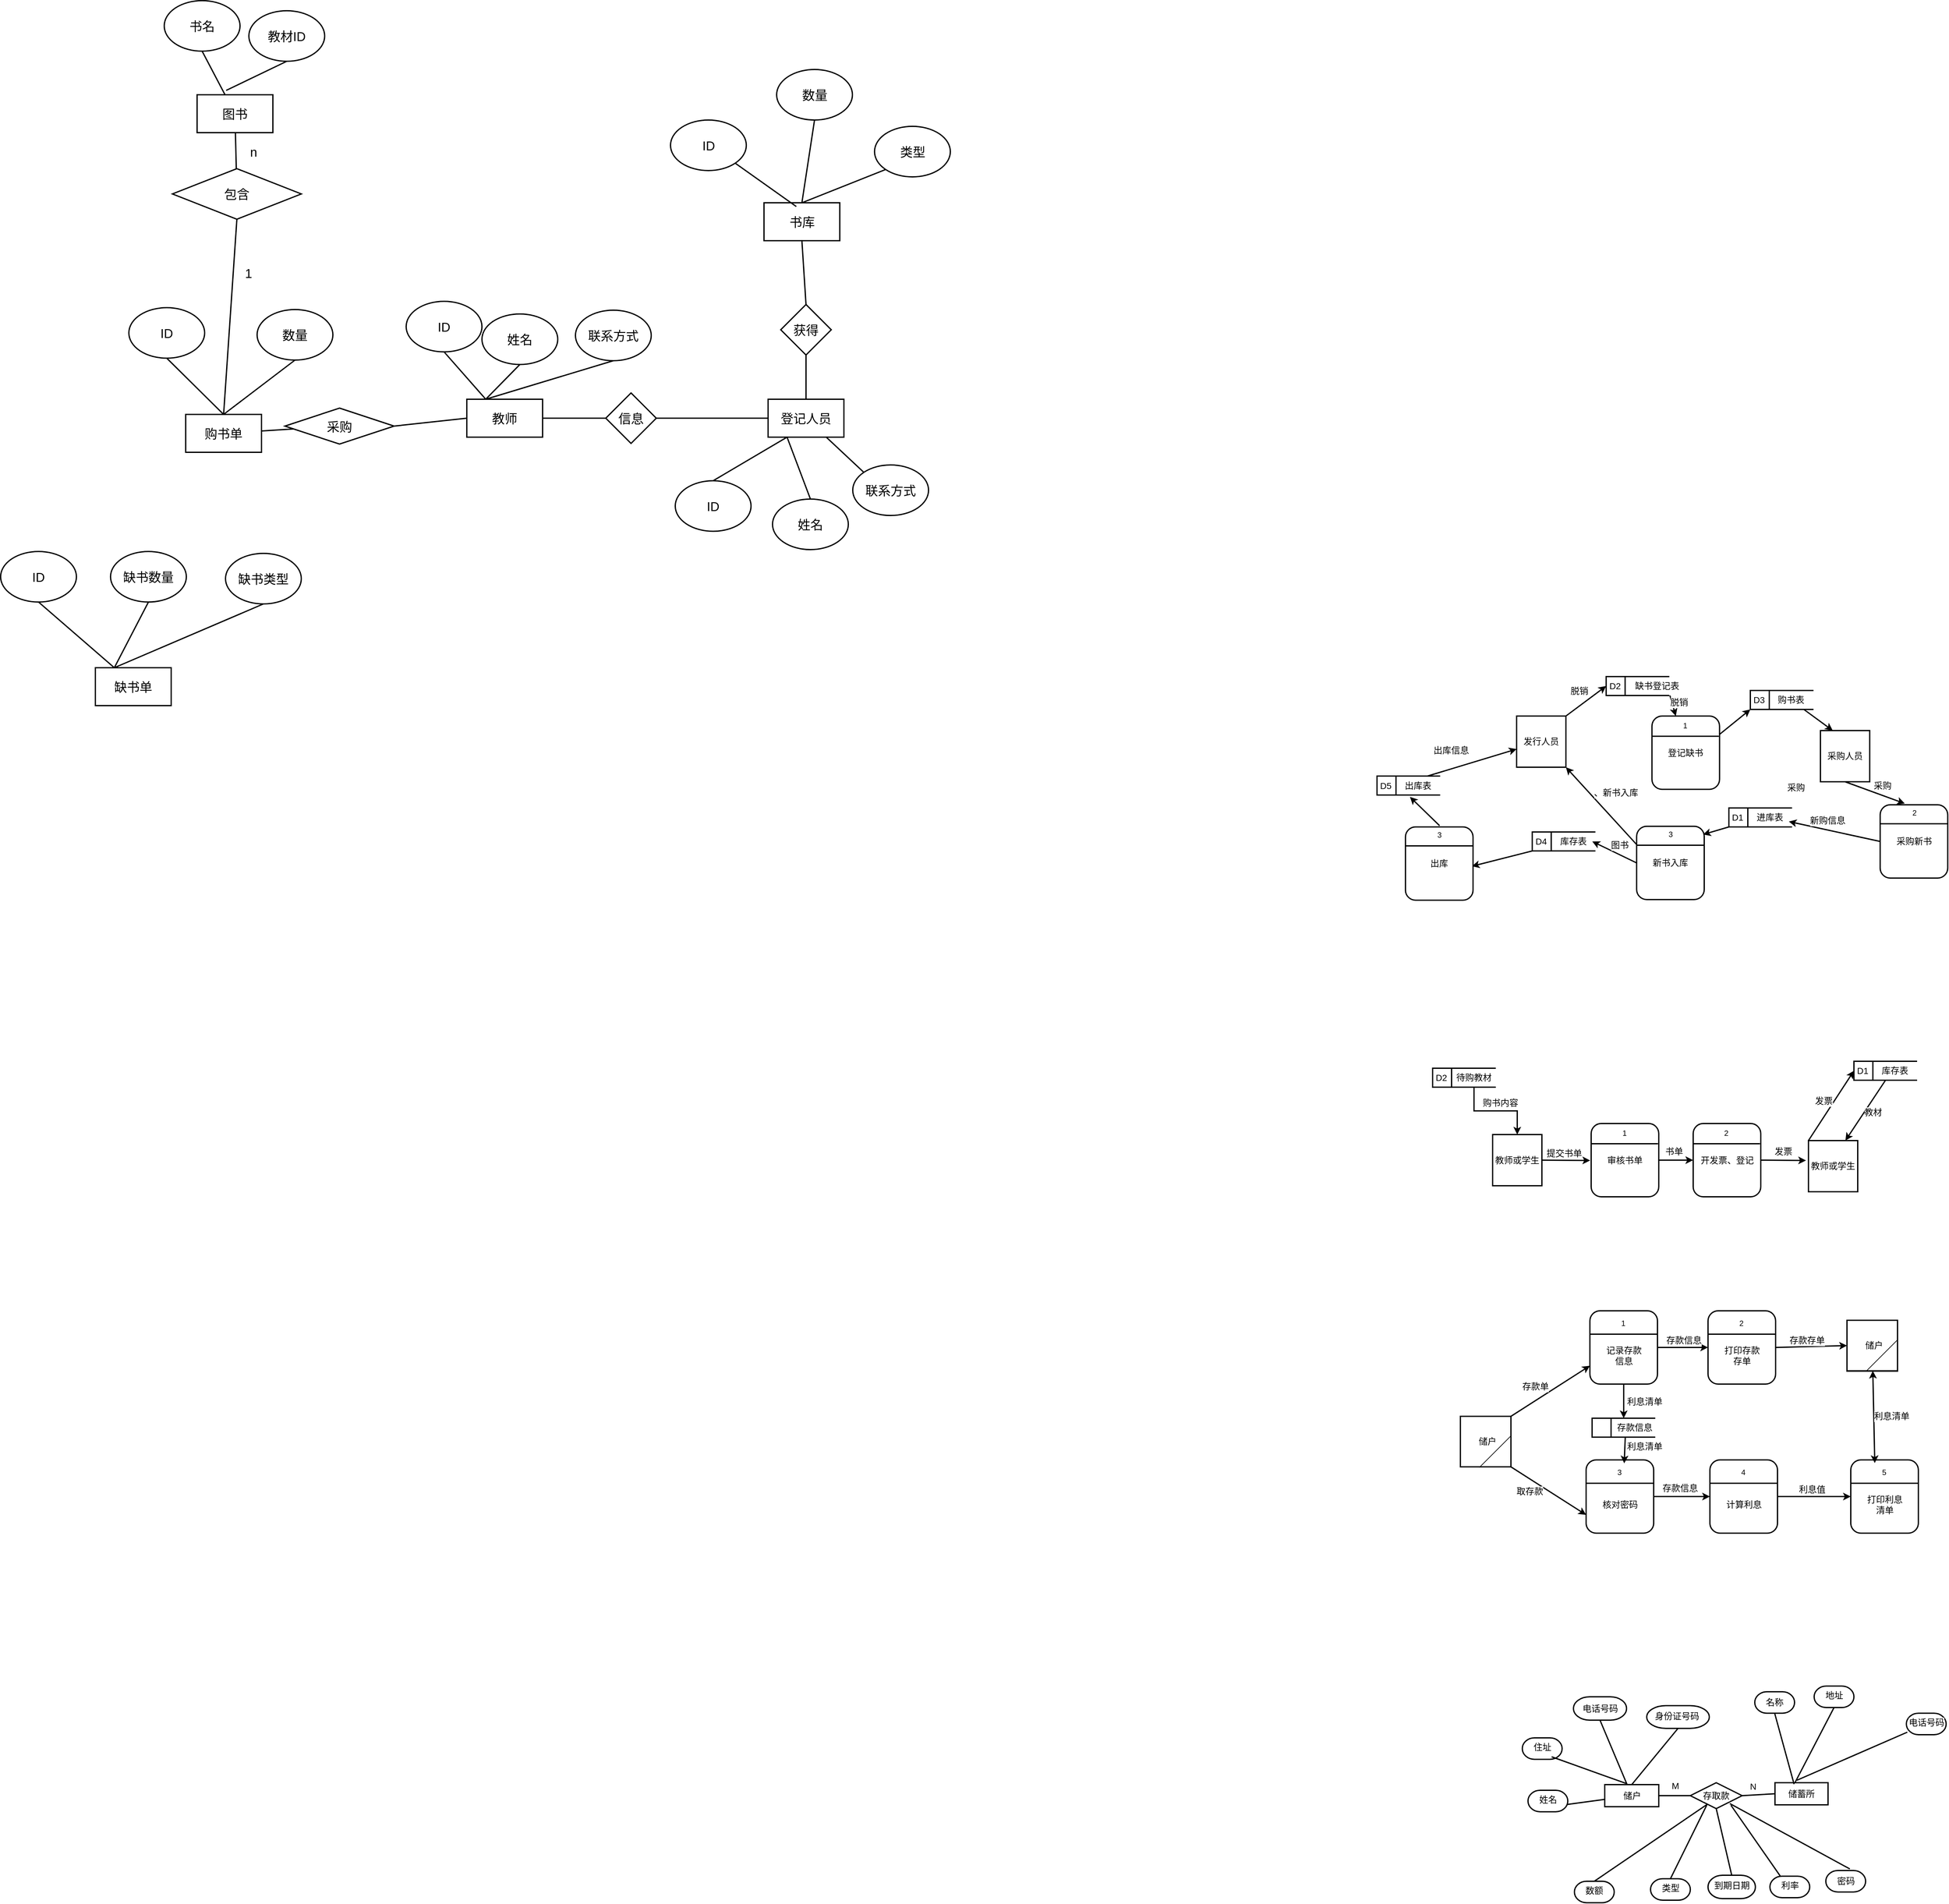 <mxfile version="24.4.8" type="github">
  <diagram name="第 1 页" id="GFDnq8A1j9Ts8vp0uMaV">
    <mxGraphModel dx="4246" dy="3450" grid="0" gridSize="10" guides="1" tooltips="1" connect="1" arrows="1" fold="1" page="0" pageScale="1" pageWidth="2339" pageHeight="3300" math="0" shadow="0">
      <root>
        <mxCell id="0" />
        <mxCell id="1" parent="0" />
        <mxCell id="oPK-tAkvvweWWnvE1Nti-43" style="rounded=0;orthogonalLoop=1;jettySize=auto;html=1;exitX=1;exitY=1;exitDx=0;exitDy=0;entryX=0;entryY=0.75;entryDx=0;entryDy=0;fontFamily=Helvetica;fontSize=14;fontColor=default;strokeWidth=2;" edge="1" parent="1" source="oPK-tAkvvweWWnvE1Nti-1" target="oPK-tAkvvweWWnvE1Nti-24">
          <mxGeometry relative="1" as="geometry" />
        </mxCell>
        <mxCell id="oPK-tAkvvweWWnvE1Nti-44" style="edgeStyle=none;rounded=0;orthogonalLoop=1;jettySize=auto;html=1;exitX=1;exitY=0;exitDx=0;exitDy=0;entryX=0;entryY=0.75;entryDx=0;entryDy=0;strokeColor=default;strokeWidth=2;align=center;verticalAlign=middle;fontFamily=Helvetica;fontSize=14;fontColor=default;labelBackgroundColor=default;endArrow=classic;" edge="1" parent="1" source="oPK-tAkvvweWWnvE1Nti-1" target="oPK-tAkvvweWWnvE1Nti-2">
          <mxGeometry relative="1" as="geometry" />
        </mxCell>
        <mxCell id="oPK-tAkvvweWWnvE1Nti-1" value="" style="whiteSpace=wrap;html=1;aspect=fixed;strokeWidth=2;" vertex="1" parent="1">
          <mxGeometry x="80" y="216" width="80" height="80" as="geometry" />
        </mxCell>
        <mxCell id="oPK-tAkvvweWWnvE1Nti-45" style="edgeStyle=none;rounded=0;orthogonalLoop=1;jettySize=auto;html=1;exitX=1;exitY=0.5;exitDx=0;exitDy=0;entryX=0;entryY=0.5;entryDx=0;entryDy=0;strokeColor=default;strokeWidth=2;align=center;verticalAlign=middle;fontFamily=Helvetica;fontSize=14;fontColor=default;labelBackgroundColor=default;endArrow=classic;" edge="1" parent="1" source="oPK-tAkvvweWWnvE1Nti-2" target="oPK-tAkvvweWWnvE1Nti-20">
          <mxGeometry relative="1" as="geometry" />
        </mxCell>
        <mxCell id="oPK-tAkvvweWWnvE1Nti-59" style="edgeStyle=none;rounded=0;orthogonalLoop=1;jettySize=auto;html=1;exitX=0.5;exitY=1;exitDx=0;exitDy=0;entryX=0.5;entryY=0;entryDx=0;entryDy=0;strokeColor=default;strokeWidth=2;align=center;verticalAlign=middle;fontFamily=Helvetica;fontSize=14;fontColor=default;labelBackgroundColor=default;endArrow=classic;" edge="1" parent="1" source="oPK-tAkvvweWWnvE1Nti-2" target="oPK-tAkvvweWWnvE1Nti-57">
          <mxGeometry relative="1" as="geometry" />
        </mxCell>
        <mxCell id="oPK-tAkvvweWWnvE1Nti-2" value="" style="rounded=1;whiteSpace=wrap;html=1;strokeWidth=2;fontSize=14;horizontal=1;" vertex="1" parent="1">
          <mxGeometry x="285" y="49" width="107" height="116" as="geometry" />
        </mxCell>
        <mxCell id="oPK-tAkvvweWWnvE1Nti-3" value="" style="line;strokeWidth=2;html=1;strokeColor=default;align=center;verticalAlign=middle;fontFamily=Helvetica;fontSize=12;fontColor=default;fillColor=default;" vertex="1" parent="1">
          <mxGeometry x="285" y="81" width="106" height="10" as="geometry" />
        </mxCell>
        <mxCell id="oPK-tAkvvweWWnvE1Nti-4" value="1" style="text;html=1;align=center;verticalAlign=middle;whiteSpace=wrap;rounded=0;fontFamily=Helvetica;fontSize=12;fontColor=default;" vertex="1" parent="1">
          <mxGeometry x="308" y="54" width="60" height="30" as="geometry" />
        </mxCell>
        <mxCell id="oPK-tAkvvweWWnvE1Nti-5" value="&lt;font style=&quot;font-size: 14px;&quot;&gt;记录存款信息&lt;/font&gt;" style="text;html=1;align=center;verticalAlign=middle;whiteSpace=wrap;rounded=0;fontFamily=Helvetica;fontSize=12;fontColor=default;" vertex="1" parent="1">
          <mxGeometry x="308.5" y="105" width="60" height="30" as="geometry" />
        </mxCell>
        <mxCell id="oPK-tAkvvweWWnvE1Nti-46" style="edgeStyle=none;rounded=0;orthogonalLoop=1;jettySize=auto;html=1;exitX=1;exitY=0.5;exitDx=0;exitDy=0;entryX=0;entryY=0.5;entryDx=0;entryDy=0;strokeColor=default;strokeWidth=2;align=center;verticalAlign=middle;fontFamily=Helvetica;fontSize=14;fontColor=default;labelBackgroundColor=default;endArrow=classic;" edge="1" parent="1" source="oPK-tAkvvweWWnvE1Nti-20" target="oPK-tAkvvweWWnvE1Nti-40">
          <mxGeometry relative="1" as="geometry" />
        </mxCell>
        <mxCell id="oPK-tAkvvweWWnvE1Nti-20" value="" style="rounded=1;whiteSpace=wrap;html=1;strokeWidth=2;" vertex="1" parent="1">
          <mxGeometry x="472" y="49" width="107" height="116" as="geometry" />
        </mxCell>
        <mxCell id="oPK-tAkvvweWWnvE1Nti-21" value="" style="line;strokeWidth=2;html=1;strokeColor=default;align=center;verticalAlign=middle;fontFamily=Helvetica;fontSize=12;fontColor=default;fillColor=default;" vertex="1" parent="1">
          <mxGeometry x="472" y="81" width="106" height="10" as="geometry" />
        </mxCell>
        <mxCell id="oPK-tAkvvweWWnvE1Nti-22" value="2" style="text;html=1;align=center;verticalAlign=middle;whiteSpace=wrap;rounded=0;fontFamily=Helvetica;fontSize=12;fontColor=default;" vertex="1" parent="1">
          <mxGeometry x="495" y="54" width="60" height="30" as="geometry" />
        </mxCell>
        <mxCell id="oPK-tAkvvweWWnvE1Nti-23" value="&lt;span style=&quot;font-size: 14px;&quot;&gt;打印存款存单&lt;/span&gt;" style="text;html=1;align=center;verticalAlign=middle;whiteSpace=wrap;rounded=0;fontFamily=Helvetica;fontSize=12;fontColor=default;" vertex="1" parent="1">
          <mxGeometry x="495.5" y="105" width="60" height="30" as="geometry" />
        </mxCell>
        <mxCell id="oPK-tAkvvweWWnvE1Nti-47" style="edgeStyle=none;rounded=0;orthogonalLoop=1;jettySize=auto;html=1;exitX=1;exitY=0.5;exitDx=0;exitDy=0;entryX=0;entryY=0.5;entryDx=0;entryDy=0;strokeColor=default;strokeWidth=2;align=center;verticalAlign=middle;fontFamily=Helvetica;fontSize=14;fontColor=default;labelBackgroundColor=default;endArrow=classic;" edge="1" parent="1" source="oPK-tAkvvweWWnvE1Nti-24" target="oPK-tAkvvweWWnvE1Nti-28">
          <mxGeometry relative="1" as="geometry" />
        </mxCell>
        <mxCell id="oPK-tAkvvweWWnvE1Nti-24" value="" style="rounded=1;whiteSpace=wrap;html=1;strokeWidth=2;" vertex="1" parent="1">
          <mxGeometry x="279" y="285" width="107" height="116" as="geometry" />
        </mxCell>
        <mxCell id="oPK-tAkvvweWWnvE1Nti-25" value="" style="line;strokeWidth=2;html=1;strokeColor=default;align=center;verticalAlign=middle;fontFamily=Helvetica;fontSize=12;fontColor=default;fillColor=default;" vertex="1" parent="1">
          <mxGeometry x="279" y="317" width="106" height="10" as="geometry" />
        </mxCell>
        <mxCell id="oPK-tAkvvweWWnvE1Nti-26" value="3" style="text;html=1;align=center;verticalAlign=middle;whiteSpace=wrap;rounded=0;fontFamily=Helvetica;fontSize=12;fontColor=default;" vertex="1" parent="1">
          <mxGeometry x="302" y="290" width="60" height="30" as="geometry" />
        </mxCell>
        <mxCell id="oPK-tAkvvweWWnvE1Nti-27" value="&lt;span style=&quot;font-size: 14px;&quot;&gt;核对密码&lt;/span&gt;" style="text;html=1;align=center;verticalAlign=middle;whiteSpace=wrap;rounded=0;fontFamily=Helvetica;fontSize=12;fontColor=default;" vertex="1" parent="1">
          <mxGeometry x="302.5" y="341" width="60" height="30" as="geometry" />
        </mxCell>
        <mxCell id="oPK-tAkvvweWWnvE1Nti-48" style="edgeStyle=none;rounded=0;orthogonalLoop=1;jettySize=auto;html=1;exitX=1;exitY=0.5;exitDx=0;exitDy=0;entryX=0;entryY=0.5;entryDx=0;entryDy=0;strokeColor=default;strokeWidth=2;align=center;verticalAlign=middle;fontFamily=Helvetica;fontSize=14;fontColor=default;labelBackgroundColor=default;endArrow=classic;" edge="1" parent="1" source="oPK-tAkvvweWWnvE1Nti-28" target="oPK-tAkvvweWWnvE1Nti-32">
          <mxGeometry relative="1" as="geometry" />
        </mxCell>
        <mxCell id="oPK-tAkvvweWWnvE1Nti-28" value="" style="rounded=1;whiteSpace=wrap;html=1;strokeWidth=2;" vertex="1" parent="1">
          <mxGeometry x="475" y="285" width="107" height="116" as="geometry" />
        </mxCell>
        <mxCell id="oPK-tAkvvweWWnvE1Nti-29" value="" style="line;strokeWidth=2;html=1;strokeColor=default;align=center;verticalAlign=middle;fontFamily=Helvetica;fontSize=12;fontColor=default;fillColor=default;" vertex="1" parent="1">
          <mxGeometry x="475" y="317" width="106" height="10" as="geometry" />
        </mxCell>
        <mxCell id="oPK-tAkvvweWWnvE1Nti-30" value="4" style="text;html=1;align=center;verticalAlign=middle;whiteSpace=wrap;rounded=0;fontFamily=Helvetica;fontSize=12;fontColor=default;" vertex="1" parent="1">
          <mxGeometry x="498" y="290" width="60" height="30" as="geometry" />
        </mxCell>
        <mxCell id="oPK-tAkvvweWWnvE1Nti-31" value="&lt;span style=&quot;font-size: 14px;&quot;&gt;计算利息&lt;/span&gt;" style="text;html=1;align=center;verticalAlign=middle;whiteSpace=wrap;rounded=0;fontFamily=Helvetica;fontSize=12;fontColor=default;" vertex="1" parent="1">
          <mxGeometry x="498.5" y="341" width="60" height="30" as="geometry" />
        </mxCell>
        <mxCell id="oPK-tAkvvweWWnvE1Nti-32" value="" style="rounded=1;whiteSpace=wrap;html=1;strokeWidth=2;" vertex="1" parent="1">
          <mxGeometry x="698" y="285" width="107" height="116" as="geometry" />
        </mxCell>
        <mxCell id="oPK-tAkvvweWWnvE1Nti-33" value="" style="line;strokeWidth=2;html=1;strokeColor=default;align=center;verticalAlign=middle;fontFamily=Helvetica;fontSize=12;fontColor=default;fillColor=default;" vertex="1" parent="1">
          <mxGeometry x="698" y="317" width="106" height="10" as="geometry" />
        </mxCell>
        <mxCell id="oPK-tAkvvweWWnvE1Nti-34" value="5" style="text;html=1;align=center;verticalAlign=middle;whiteSpace=wrap;rounded=0;fontFamily=Helvetica;fontSize=12;fontColor=default;" vertex="1" parent="1">
          <mxGeometry x="721" y="290" width="60" height="30" as="geometry" />
        </mxCell>
        <mxCell id="oPK-tAkvvweWWnvE1Nti-35" value="&lt;span style=&quot;font-size: 14px;&quot;&gt;打印利息清单&lt;/span&gt;" style="text;html=1;align=center;verticalAlign=middle;whiteSpace=wrap;rounded=0;fontFamily=Helvetica;fontSize=12;fontColor=default;" vertex="1" parent="1">
          <mxGeometry x="721.5" y="341" width="60" height="30" as="geometry" />
        </mxCell>
        <mxCell id="oPK-tAkvvweWWnvE1Nti-36" value="" style="whiteSpace=wrap;html=1;aspect=fixed;strokeWidth=2;" vertex="1" parent="1">
          <mxGeometry x="692" y="64.5" width="80" height="80" as="geometry" />
        </mxCell>
        <mxCell id="oPK-tAkvvweWWnvE1Nti-37" value="" style="endArrow=none;html=1;rounded=0;fontFamily=Helvetica;fontSize=12;fontColor=default;" edge="1" parent="1">
          <mxGeometry width="50" height="50" relative="1" as="geometry">
            <mxPoint x="110" y="297" as="sourcePoint" />
            <mxPoint x="160" y="247" as="targetPoint" />
          </mxGeometry>
        </mxCell>
        <mxCell id="oPK-tAkvvweWWnvE1Nti-38" value="" style="endArrow=none;html=1;rounded=0;fontFamily=Helvetica;fontSize=12;fontColor=default;" edge="1" parent="1">
          <mxGeometry width="50" height="50" relative="1" as="geometry">
            <mxPoint x="722" y="144.5" as="sourcePoint" />
            <mxPoint x="772" y="94.5" as="targetPoint" />
          </mxGeometry>
        </mxCell>
        <mxCell id="oPK-tAkvvweWWnvE1Nti-39" value="储户" style="text;html=1;align=center;verticalAlign=middle;whiteSpace=wrap;rounded=0;fontFamily=Helvetica;fontSize=14;fontColor=default;strokeWidth=2;" vertex="1" parent="1">
          <mxGeometry x="93" y="241" width="60" height="30" as="geometry" />
        </mxCell>
        <mxCell id="oPK-tAkvvweWWnvE1Nti-40" value="" style="whiteSpace=wrap;html=1;aspect=fixed;strokeWidth=2;" vertex="1" parent="1">
          <mxGeometry x="692" y="64" width="80" height="80" as="geometry" />
        </mxCell>
        <mxCell id="oPK-tAkvvweWWnvE1Nti-41" value="" style="endArrow=none;html=1;rounded=0;fontFamily=Helvetica;fontSize=12;fontColor=default;" edge="1" parent="1">
          <mxGeometry width="50" height="50" relative="1" as="geometry">
            <mxPoint x="722" y="145" as="sourcePoint" />
            <mxPoint x="772" y="95" as="targetPoint" />
          </mxGeometry>
        </mxCell>
        <mxCell id="oPK-tAkvvweWWnvE1Nti-42" value="储户" style="text;html=1;align=center;verticalAlign=middle;whiteSpace=wrap;rounded=0;fontFamily=Helvetica;fontSize=14;fontColor=default;strokeWidth=2;" vertex="1" parent="1">
          <mxGeometry x="705" y="89" width="60" height="30" as="geometry" />
        </mxCell>
        <mxCell id="oPK-tAkvvweWWnvE1Nti-49" value="存款单&lt;span style=&quot;color: rgba(0, 0, 0, 0); font-family: monospace; font-size: 0px; text-align: start; text-wrap: nowrap;&quot;&gt;%3CmxGraphModel%3E%3Croot%3E%3CmxCell%20id%3D%220%22%2F%3E%3CmxCell%20id%3D%221%22%20parent%3D%220%22%2F%3E%3CmxCell%20id%3D%222%22%20value%3D%22%22%20style%3D%22whiteSpace%3Dwrap%3Bhtml%3D1%3Baspect%3Dfixed%3BstrokeWidth%3D2%3B%22%20vertex%3D%221%22%20parent%3D%221%22%3E%3CmxGeometry%20x%3D%2280%22%20y%3D%22216%22%20width%3D%2280%22%20height%3D%2280%22%20as%3D%22geometry%22%2F%3E%3C%2FmxCell%3E%3CmxCell%20id%3D%223%22%20value%3D%22%22%20style%3D%22endArrow%3Dnone%3Bhtml%3D1%3Brounded%3D0%3BfontFamily%3DHelvetica%3BfontSize%3D12%3BfontColor%3Ddefault%3B%22%20edge%3D%221%22%20parent%3D%221%22%3E%3CmxGeometry%20width%3D%2250%22%20height%3D%2250%22%20relative%3D%221%22%20as%3D%22geometry%22%3E%3CmxPoint%20x%3D%22110%22%20y%3D%22297%22%20as%3D%22sourcePoint%22%2F%3E%3CmxPoint%20x%3D%22160%22%20y%3D%22247%22%20as%3D%22targetPoint%22%2F%3E%3C%2FmxGeometry%3E%3C%2FmxCell%3E%3CmxCell%20id%3D%224%22%20value%3D%22%E5%82%A8%E6%88%B7%22%20style%3D%22text%3Bhtml%3D1%3Balign%3Dcenter%3BverticalAlign%3Dmiddle%3BwhiteSpace%3Dwrap%3Brounded%3D0%3BfontFamily%3DHelvetica%3BfontSize%3D14%3BfontColor%3Ddefault%3BstrokeWidth%3D2%3B%22%20vertex%3D%221%22%20parent%3D%221%22%3E%3CmxGeometry%20x%3D%2293%22%20y%3D%22241%22%20width%3D%2260%22%20height%3D%2230%22%20as%3D%22geometry%22%2F%3E%3C%2FmxCell%3E%3C%2Froot%3E%3C%2FmxGraphModel%3E&lt;/span&gt;" style="text;html=1;align=center;verticalAlign=middle;whiteSpace=wrap;rounded=0;fontFamily=Helvetica;fontSize=14;fontColor=default;labelBackgroundColor=default;" vertex="1" parent="1">
          <mxGeometry x="169" y="154" width="60" height="30" as="geometry" />
        </mxCell>
        <mxCell id="oPK-tAkvvweWWnvE1Nti-50" value="取存款" style="text;html=1;align=center;verticalAlign=middle;whiteSpace=wrap;rounded=0;fontFamily=Helvetica;fontSize=14;fontColor=default;labelBackgroundColor=default;" vertex="1" parent="1">
          <mxGeometry x="160" y="320" width="60" height="30" as="geometry" />
        </mxCell>
        <mxCell id="oPK-tAkvvweWWnvE1Nti-51" value="存款信息&lt;span style=&quot;color: rgba(0, 0, 0, 0); font-family: monospace; font-size: 0px; text-align: start; text-wrap: nowrap;&quot;&gt;%3CmxGraphModel%3E%3Croot%3E%3CmxCell%20id%3D%220%22%2F%3E%3CmxCell%20id%3D%221%22%20parent%3D%220%22%2F%3E%3CmxCell%20id%3D%222%22%20value%3D%22%22%20style%3D%22whiteSpace%3Dwrap%3Bhtml%3D1%3Baspect%3Dfixed%3BstrokeWidth%3D2%3B%22%20vertex%3D%221%22%20parent%3D%221%22%3E%3CmxGeometry%20x%3D%2280%22%20y%3D%22216%22%20width%3D%2280%22%20height%3D%2280%22%20as%3D%22geometry%22%2F%3E%3C%2FmxCell%3E%3CmxCell%20id%3D%223%22%20value%3D%22%22%20style%3D%22endArrow%3Dnone%3Bhtml%3D1%3Brounded%3D0%3BfontFamily%3DHelvetica%3BfontSize%3D12%3BfontColor%3Ddefault%3B%22%20edge%3D%221%22%20parent%3D%221%22%3E%3CmxGeometry%20width%3D%2250%22%20height%3D%2250%22%20relative%3D%221%22%20as%3D%22geometry%22%3E%3CmxPoint%20x%3D%22110%22%20y%3D%22297%22%20as%3D%22sourcePoint%22%2F%3E%3CmxPoint%20x%3D%22160%22%20y%3D%22247%22%20as%3D%22targetPoint%22%2F%3E%3C%2FmxGeometry%3E%3C%2FmxCell%3E%3CmxCell%20id%3D%224%22%20value%3D%22%E5%82%A8%E6%88%B7%22%20style%3D%22text%3Bhtml%3D1%3Balign%3Dcenter%3BverticalAlign%3Dmiddle%3BwhiteSpace%3Dwrap%3Brounded%3D0%3BfontFamily%3DHelvetica%3BfontSize%3D14%3BfontColor%3Ddefault%3BstrokeWidth%3D2%3B%22%20vertex%3D%221%22%20parent%3D%221%22%3E%3CmxGeometry%20x%3D%2293%22%20y%3D%22241%22%20width%3D%2260%22%20height%3D%2230%22%20as%3D%22geometry%22%2F%3E%3C%2FmxCell%3E%3C%2Froot%3E%3C%2FmxGraphModel%3&lt;/span&gt;" style="text;html=1;align=center;verticalAlign=middle;whiteSpace=wrap;rounded=0;fontFamily=Helvetica;fontSize=14;fontColor=default;labelBackgroundColor=default;" vertex="1" parent="1">
          <mxGeometry x="398" y="315" width="60" height="30" as="geometry" />
        </mxCell>
        <mxCell id="oPK-tAkvvweWWnvE1Nti-52" value="利息值&lt;span style=&quot;color: rgba(0, 0, 0, 0); font-family: monospace; font-size: 0px; text-align: start; text-wrap: nowrap;&quot;&gt;%3CmxGraphModel%3E%3Croot%3E%3CmxCell%20id%3D%220%22%2F%3E%3CmxCell%20id%3D%221%22%20parent%3D%220%22%2F%3E%3CmxCell%20id%3D%222%22%20value%3D%22%E5%AD%98%E6%AC%BE%E4%BF%A1%E6%81%AF%26lt%3Bspan%20style%3D%26quot%3Bcolor%3A%20rgba(0%2C%200%2C%200%2C%200)%3B%20font-family%3A%20monospace%3B%20font-size%3A%200px%3B%20text-align%3A%20start%3B%20text-wrap%3A%20nowrap%3B%26quot%3B%26gt%3B%253CmxGraphModel%253E%253Croot%253E%253CmxCell%2520id%253D%25220%2522%252F%253E%253CmxCell%2520id%253D%25221%2522%2520parent%253D%25220%2522%252F%253E%253CmxCell%2520id%253D%25222%2522%2520value%253D%2522%2522%2520style%253D%2522whiteSpace%253Dwrap%253Bhtml%253D1%253Baspect%253Dfixed%253BstrokeWidth%253D2%253B%2522%2520vertex%253D%25221%2522%2520parent%253D%25221%2522%253E%253CmxGeometry%2520x%253D%252280%2522%2520y%253D%2522216%2522%2520width%253D%252280%2522%2520height%253D%252280%2522%2520as%253D%2522geometry%2522%252F%253E%253C%252FmxCell%253E%253CmxCell%2520id%253D%25223%2522%2520value%253D%2522%2522%2520style%253D%2522endArrow%253Dnone%253Bhtml%253D1%253Brounded%253D0%253BfontFamily%253DHelvetica%253BfontSize%253D12%253BfontColor%253Ddefault%253B%2522%2520edge%253D%25221%2522%2520parent%253D%25221%2522%253E%253CmxGeometry%2520width%253D%252250%2522%2520height%253D%252250%2522%2520relative%253D%25221%2522%2520as%253D%2522geometry%2522%253E%253CmxPoint%2520x%253D%2522110%2522%2520y%253D%2522297%2522%2520as%253D%2522sourcePoint%2522%252F%253E%253CmxPoint%2520x%253D%2522160%2522%2520y%253D%2522247%2522%2520as%253D%2522targetPoint%2522%252F%253E%253C%252FmxGeometry%253E%253C%252FmxCell%253E%253CmxCell%2520id%253D%25224%2522%2520value%253D%2522%25E5%2582%25A8%25E6%2588%25B7%2522%2520style%253D%2522text%253Bhtml%253D1%253Balign%253Dcenter%253BverticalAlign%253Dmiddle%253BwhiteSpace%253Dwrap%253Brounded%253D0%253BfontFamily%253DHelvetica%253BfontSize%253D14%253BfontColor%253Ddefault%253BstrokeWidth%253D2%253B%2522%2520vertex%253D%25221%2522%2520parent%253D%25221%2522%253E%253CmxGeometry%2520x%253D%252293%2522%2520y%253D%2522241%2522%2520width%253D%252260%2522%2520height%253D%252230%2522%2520as%253D%2522geometry%2522%252F%253E%253C%252FmxCell%253E%253C%252Froot%253E%253C%252FmxGraphModel%253%26lt%3B%2Fspan%26gt%3B%22%20style%3D%22text%3Bhtml%3D1%3Balign%3Dcenter%3BverticalAlign%3Dmiddle%3BwhiteSpace%3Dwrap%3Brounded%3D0%3BfontFamily%3DHelvetica%3BfontSize%3D14%3BfontColor%3Ddefault%3BlabelBackgroundColor%3Ddefault%3B%22%20vertex%3D%221%22%20parent%3D%221%22%3E%3CmxGeometry%20x%3D%22398%22%20y%3D%22315%22%20width%3D%2260%22%20height%3D%2230%22%20as%3D%22geometry%22%2F%3E%3C%2FmxCell%3E%3C%2Froot%3E%3C%2FmxGraphModel%3E&lt;/span&gt;" style="text;html=1;align=center;verticalAlign=middle;whiteSpace=wrap;rounded=0;fontFamily=Helvetica;fontSize=14;fontColor=default;labelBackgroundColor=default;" vertex="1" parent="1">
          <mxGeometry x="607" y="317" width="60" height="30" as="geometry" />
        </mxCell>
        <mxCell id="oPK-tAkvvweWWnvE1Nti-53" value="存款信息&lt;span style=&quot;color: rgba(0, 0, 0, 0); font-family: monospace; font-size: 0px; text-align: start; text-wrap: nowrap;&quot;&gt;%3CmxGraphModel%3E%3Croot%3E%3CmxCell%20id%3D%220%22%2F%3E%3CmxCell%20id%3D%221%22%20parent%3D%220%22%2F%3E%3CmxCell%20id%3D%222%22%20value%3D%22%22%20style%3D%22whiteSpace%3Dwrap%3Bhtml%3D1%3Baspect%3Dfixed%3BstrokeWidth%3D2%3B%22%20vertex%3D%221%22%20parent%3D%221%22%3E%3CmxGeometry%20x%3D%2280%22%20y%3D%22216%22%20width%3D%2280%22%20height%3D%2280%22%20as%3D%22geometry%22%2F%3E%3C%2FmxCell%3E%3CmxCell%20id%3D%223%22%20value%3D%22%22%20style%3D%22endArrow%3Dnone%3Bhtml%3D1%3Brounded%3D0%3BfontFamily%3DHelvetica%3BfontSize%3D12%3BfontColor%3Ddefault%3B%22%20edge%3D%221%22%20parent%3D%221%22%3E%3CmxGeometry%20width%3D%2250%22%20height%3D%2250%22%20relative%3D%221%22%20as%3D%22geometry%22%3E%3CmxPoint%20x%3D%22110%22%20y%3D%22297%22%20as%3D%22sourcePoint%22%2F%3E%3CmxPoint%20x%3D%22160%22%20y%3D%22247%22%20as%3D%22targetPoint%22%2F%3E%3C%2FmxGeometry%3E%3C%2FmxCell%3E%3CmxCell%20id%3D%224%22%20value%3D%22%E5%82%A8%E6%88%B7%22%20style%3D%22text%3Bhtml%3D1%3Balign%3Dcenter%3BverticalAlign%3Dmiddle%3BwhiteSpace%3Dwrap%3Brounded%3D0%3BfontFamily%3DHelvetica%3BfontSize%3D14%3BfontColor%3Ddefault%3BstrokeWidth%3D2%3B%22%20vertex%3D%221%22%20parent%3D%221%22%3E%3CmxGeometry%20x%3D%2293%22%20y%3D%22241%22%20width%3D%2260%22%20height%3D%2230%22%20as%3D%22geometry%22%2F%3E%3C%2FmxCell%3E%3C%2Froot%3E%3C%2FmxGraphModel%3&lt;/span&gt;" style="text;html=1;align=center;verticalAlign=middle;whiteSpace=wrap;rounded=0;fontFamily=Helvetica;fontSize=14;fontColor=default;labelBackgroundColor=default;" vertex="1" parent="1">
          <mxGeometry x="404" y="81" width="60" height="30" as="geometry" />
        </mxCell>
        <mxCell id="oPK-tAkvvweWWnvE1Nti-54" value="存款存单&lt;span style=&quot;color: rgba(0, 0, 0, 0); font-family: monospace; font-size: 0px; text-align: start; text-wrap: nowrap;&quot;&gt;%3CmxGraphModel%3E%3Croot%3E%3CmxCell%20id%3D%220%22%2F%3E%3CmxCell%20id%3D%221%22%20parent%3D%220%22%2F%3E%3CmxCell%20id%3D%222%22%20value%3D%22%22%20style%3D%22whiteSpace%3Dwrap%3Bhtml%3D1%3Baspect%3Dfixed%3BstrokeWidth%3D2%3B%22%20vertex%3D%221%22%20parent%3D%221%22%3E%3CmxGeometry%20x%3D%2280%22%20y%3D%22216%22%20width%3D%2280%22%20height%3D%2280%22%20as%3D%22geometry%22%2F%3E%3C%2FmxCell%3E%3CmxCell%20id%3D%223%22%20value%3D%22%22%20style%3D%22endArrow%3Dnone%3Bhtml%3D1%3Brounded%3D0%3BfontFamily%3DHelvetica%3BfontSize%3D12%3BfontColor%3Ddefault%3B%22%20edge%3D%221%22%20parent%3D%221%22%3E%3CmxGeometry%20width%3D%2250%22%20height%3D%2250%22%20relative%3D%221%22%20as%3D%22geometry%22%3E%3CmxPoint%20x%3D%22110%22%20y%3D%22297%22%20as%3D%22sourcePoint%22%2F%3E%3CmxPoint%20x%3D%22160%22%20y%3D%22247%22%20as%3D%22targetPoint%22%2F%3E%3C%2FmxGeometry%3E%3C%2FmxCell%3E%3CmxCell%20id%3D%224%22%20value%3D%22%E5%82%A8%E6%88%B7%22%20style%3D%22text%3Bhtml%3D1%3Balign%3Dcenter%3BverticalAlign%3Dmiddle%3BwhiteSpace%3Dwrap%3Brounded%3D0%3BfontFamily%3DHelvetica%3BfontSize%3D14%3BfontColor%3Ddefault%3BstrokeWidth%3D2%3B%22%20vertex%3D%221%22%20parent%3D%221%22%3E%3CmxGeometry%20x%3D%2293%22%20y%3D%22241%22%20width%3D%2260%22%20height%3D%2230%22%20as%3D%22geometry%22%2F%3E%3C%2FmxCell%3E%3C%2Froot%3E%3C%2FmxGraphModel&lt;/span&gt;" style="text;html=1;align=center;verticalAlign=middle;whiteSpace=wrap;rounded=0;fontFamily=Helvetica;fontSize=14;fontColor=default;labelBackgroundColor=default;" vertex="1" parent="1">
          <mxGeometry x="599" y="81" width="60" height="30" as="geometry" />
        </mxCell>
        <mxCell id="oPK-tAkvvweWWnvE1Nti-55" value="" style="endArrow=classic;startArrow=classic;html=1;rounded=0;strokeColor=default;strokeWidth=2;align=center;verticalAlign=middle;fontFamily=Helvetica;fontSize=14;fontColor=default;labelBackgroundColor=default;exitX=0.25;exitY=0;exitDx=0;exitDy=0;" edge="1" parent="1" source="oPK-tAkvvweWWnvE1Nti-34" target="oPK-tAkvvweWWnvE1Nti-40">
          <mxGeometry width="50" height="50" relative="1" as="geometry">
            <mxPoint x="742" y="256" as="sourcePoint" />
            <mxPoint x="742" y="172" as="targetPoint" />
          </mxGeometry>
        </mxCell>
        <mxCell id="oPK-tAkvvweWWnvE1Nti-56" value="利息清单" style="text;html=1;align=center;verticalAlign=middle;whiteSpace=wrap;rounded=0;fontFamily=Helvetica;fontSize=14;fontColor=default;labelBackgroundColor=default;" vertex="1" parent="1">
          <mxGeometry x="733" y="201" width="60" height="30" as="geometry" />
        </mxCell>
        <mxCell id="oPK-tAkvvweWWnvE1Nti-57" value="" style="html=1;dashed=0;whiteSpace=wrap;shape=mxgraph.dfd.dataStoreID;align=left;spacingLeft=3;points=[[0,0],[0.5,0],[1,0],[0,0.5],[1,0.5],[0,1],[0.5,1],[1,1]];rounded=0;strokeWidth=2;verticalAlign=middle;fontFamily=Helvetica;fontSize=14;fontColor=default;labelBackgroundColor=default;fillColor=none;gradientColor=none;" vertex="1" parent="1">
          <mxGeometry x="288.5" y="219" width="100" height="30" as="geometry" />
        </mxCell>
        <mxCell id="oPK-tAkvvweWWnvE1Nti-58" value="存款信息" style="text;html=1;align=center;verticalAlign=middle;whiteSpace=wrap;rounded=0;fontFamily=Helvetica;fontSize=14;fontColor=default;labelBackgroundColor=default;" vertex="1" parent="1">
          <mxGeometry x="326" y="219" width="60" height="30" as="geometry" />
        </mxCell>
        <mxCell id="oPK-tAkvvweWWnvE1Nti-60" value="利息清单" style="text;html=1;align=center;verticalAlign=middle;whiteSpace=wrap;rounded=0;fontFamily=Helvetica;fontSize=14;fontColor=default;labelBackgroundColor=default;" vertex="1" parent="1">
          <mxGeometry x="342" y="178" width="60" height="30" as="geometry" />
        </mxCell>
        <mxCell id="oPK-tAkvvweWWnvE1Nti-61" value="利息清单" style="text;html=1;align=center;verticalAlign=middle;whiteSpace=wrap;rounded=0;fontFamily=Helvetica;fontSize=14;fontColor=default;labelBackgroundColor=default;" vertex="1" parent="1">
          <mxGeometry x="342" y="249" width="60" height="30" as="geometry" />
        </mxCell>
        <mxCell id="oPK-tAkvvweWWnvE1Nti-62" style="edgeStyle=none;rounded=0;orthogonalLoop=1;jettySize=auto;html=1;exitX=0.25;exitY=1;exitDx=0;exitDy=0;entryX=0.622;entryY=0.015;entryDx=0;entryDy=0;entryPerimeter=0;strokeColor=default;strokeWidth=2;align=center;verticalAlign=middle;fontFamily=Helvetica;fontSize=14;fontColor=default;labelBackgroundColor=default;endArrow=classic;" edge="1" parent="1" source="oPK-tAkvvweWWnvE1Nti-58" target="oPK-tAkvvweWWnvE1Nti-26">
          <mxGeometry relative="1" as="geometry" />
        </mxCell>
        <mxCell id="oPK-tAkvvweWWnvE1Nti-100" style="edgeStyle=none;rounded=0;orthogonalLoop=1;jettySize=auto;html=1;exitX=1;exitY=0.5;exitDx=0;exitDy=0;entryX=0;entryY=0.5;entryDx=0;entryDy=0;strokeColor=default;strokeWidth=2;align=center;verticalAlign=middle;fontFamily=Helvetica;fontSize=14;fontColor=default;labelBackgroundColor=default;endArrow=none;endFill=0;" edge="1" parent="1" source="oPK-tAkvvweWWnvE1Nti-63" target="oPK-tAkvvweWWnvE1Nti-66">
          <mxGeometry relative="1" as="geometry" />
        </mxCell>
        <mxCell id="oPK-tAkvvweWWnvE1Nti-63" value="" style="shape=rhombus;html=1;dashed=0;whiteSpace=wrap;perimeter=rhombusPerimeter;rounded=0;strokeWidth=2;align=center;verticalAlign=middle;fontFamily=Helvetica;fontSize=14;fontColor=default;labelBackgroundColor=default;fillColor=none;gradientColor=none;" vertex="1" parent="1">
          <mxGeometry x="444" y="796" width="82" height="41" as="geometry" />
        </mxCell>
        <mxCell id="oPK-tAkvvweWWnvE1Nti-64" value="存取款" style="text;html=1;align=center;verticalAlign=middle;whiteSpace=wrap;rounded=0;fontFamily=Helvetica;fontSize=14;fontColor=default;labelBackgroundColor=default;" vertex="1" parent="1">
          <mxGeometry x="455" y="801.5" width="60" height="30" as="geometry" />
        </mxCell>
        <mxCell id="oPK-tAkvvweWWnvE1Nti-99" style="edgeStyle=none;rounded=0;orthogonalLoop=1;jettySize=auto;html=1;exitX=1;exitY=0.5;exitDx=0;exitDy=0;entryX=0;entryY=0.5;entryDx=0;entryDy=0;strokeColor=default;strokeWidth=2;align=center;verticalAlign=middle;fontFamily=Helvetica;fontSize=14;fontColor=default;labelBackgroundColor=default;endArrow=none;endFill=0;" edge="1" parent="1" source="oPK-tAkvvweWWnvE1Nti-65" target="oPK-tAkvvweWWnvE1Nti-63">
          <mxGeometry relative="1" as="geometry" />
        </mxCell>
        <mxCell id="oPK-tAkvvweWWnvE1Nti-65" value="储户" style="rounded=0;whiteSpace=wrap;html=1;strokeWidth=2;align=center;verticalAlign=middle;fontFamily=Helvetica;fontSize=14;fontColor=default;labelBackgroundColor=default;fillColor=none;gradientColor=none;" vertex="1" parent="1">
          <mxGeometry x="308.5" y="799" width="85.5" height="35" as="geometry" />
        </mxCell>
        <mxCell id="oPK-tAkvvweWWnvE1Nti-66" value="储蓄所" style="rounded=0;whiteSpace=wrap;html=1;strokeWidth=2;align=center;verticalAlign=middle;fontFamily=Helvetica;fontSize=14;fontColor=default;labelBackgroundColor=default;fillColor=none;gradientColor=none;" vertex="1" parent="1">
          <mxGeometry x="578" y="796" width="84" height="35" as="geometry" />
        </mxCell>
        <mxCell id="oPK-tAkvvweWWnvE1Nti-121" style="edgeStyle=none;rounded=0;orthogonalLoop=1;jettySize=auto;html=1;exitX=0.5;exitY=1;exitDx=0;exitDy=0;exitPerimeter=0;entryX=0.5;entryY=0;entryDx=0;entryDy=0;strokeColor=default;strokeWidth=2;align=center;verticalAlign=middle;fontFamily=Helvetica;fontSize=14;fontColor=default;labelBackgroundColor=default;endArrow=none;endFill=0;" edge="1" parent="1" source="oPK-tAkvvweWWnvE1Nti-67" target="oPK-tAkvvweWWnvE1Nti-65">
          <mxGeometry relative="1" as="geometry" />
        </mxCell>
        <mxCell id="oPK-tAkvvweWWnvE1Nti-67" value="" style="strokeWidth=2;html=1;shape=mxgraph.flowchart.terminator;whiteSpace=wrap;rounded=0;align=center;verticalAlign=middle;fontFamily=Helvetica;fontSize=14;fontColor=default;labelBackgroundColor=default;fillColor=none;gradientColor=none;" vertex="1" parent="1">
          <mxGeometry x="375" y="674" width="99" height="36" as="geometry" />
        </mxCell>
        <mxCell id="oPK-tAkvvweWWnvE1Nti-68" value="身份证号码" style="text;html=1;align=center;verticalAlign=middle;whiteSpace=wrap;rounded=0;fontFamily=Helvetica;fontSize=14;fontColor=default;labelBackgroundColor=default;" vertex="1" parent="1">
          <mxGeometry x="382.5" y="680" width="79.5" height="22" as="geometry" />
        </mxCell>
        <mxCell id="oPK-tAkvvweWWnvE1Nti-123" style="edgeStyle=none;rounded=0;orthogonalLoop=1;jettySize=auto;html=1;exitX=0.5;exitY=1;exitDx=0;exitDy=0;exitPerimeter=0;strokeColor=default;strokeWidth=2;align=center;verticalAlign=middle;fontFamily=Helvetica;fontSize=14;fontColor=default;labelBackgroundColor=default;endArrow=none;endFill=0;" edge="1" parent="1" source="oPK-tAkvvweWWnvE1Nti-71">
          <mxGeometry relative="1" as="geometry">
            <mxPoint x="609.892" y="795.451" as="targetPoint" />
          </mxGeometry>
        </mxCell>
        <mxCell id="oPK-tAkvvweWWnvE1Nti-71" value="" style="strokeWidth=2;html=1;shape=mxgraph.flowchart.terminator;whiteSpace=wrap;rounded=0;align=center;verticalAlign=middle;fontFamily=Helvetica;fontSize=14;fontColor=default;labelBackgroundColor=default;fillColor=none;gradientColor=none;" vertex="1" parent="1">
          <mxGeometry x="640" y="643" width="63" height="34" as="geometry" />
        </mxCell>
        <mxCell id="oPK-tAkvvweWWnvE1Nti-72" value="地址" style="text;html=1;align=center;verticalAlign=middle;whiteSpace=wrap;rounded=0;fontFamily=Helvetica;fontSize=14;fontColor=default;labelBackgroundColor=default;" vertex="1" parent="1">
          <mxGeometry x="641.5" y="643" width="60" height="30" as="geometry" />
        </mxCell>
        <mxCell id="oPK-tAkvvweWWnvE1Nti-118" style="edgeStyle=none;rounded=0;orthogonalLoop=1;jettySize=auto;html=1;exitX=0.5;exitY=1;exitDx=0;exitDy=0;exitPerimeter=0;strokeColor=default;strokeWidth=2;align=center;verticalAlign=middle;fontFamily=Helvetica;fontSize=14;fontColor=default;labelBackgroundColor=default;endArrow=none;endFill=0;" edge="1" parent="1" source="oPK-tAkvvweWWnvE1Nti-73" target="oPK-tAkvvweWWnvE1Nti-65">
          <mxGeometry relative="1" as="geometry" />
        </mxCell>
        <mxCell id="oPK-tAkvvweWWnvE1Nti-73" value="" style="strokeWidth=2;html=1;shape=mxgraph.flowchart.terminator;whiteSpace=wrap;rounded=0;align=center;verticalAlign=middle;fontFamily=Helvetica;fontSize=14;fontColor=default;labelBackgroundColor=default;fillColor=none;gradientColor=none;" vertex="1" parent="1">
          <mxGeometry x="259" y="660" width="84" height="37" as="geometry" />
        </mxCell>
        <mxCell id="oPK-tAkvvweWWnvE1Nti-74" value="电话号码" style="text;html=1;align=center;verticalAlign=middle;whiteSpace=wrap;rounded=0;fontFamily=Helvetica;fontSize=14;fontColor=default;labelBackgroundColor=default;" vertex="1" parent="1">
          <mxGeometry x="268.75" y="664.5" width="64.5" height="28" as="geometry" />
        </mxCell>
        <mxCell id="oPK-tAkvvweWWnvE1Nti-75" value="" style="strokeWidth=2;html=1;shape=mxgraph.flowchart.terminator;whiteSpace=wrap;rounded=0;align=center;verticalAlign=middle;fontFamily=Helvetica;fontSize=14;fontColor=default;labelBackgroundColor=default;fillColor=none;gradientColor=none;" vertex="1" parent="1">
          <mxGeometry x="178" y="725" width="63" height="34" as="geometry" />
        </mxCell>
        <mxCell id="oPK-tAkvvweWWnvE1Nti-76" value="住址" style="text;html=1;align=center;verticalAlign=middle;whiteSpace=wrap;rounded=0;fontFamily=Helvetica;fontSize=14;fontColor=default;labelBackgroundColor=default;" vertex="1" parent="1">
          <mxGeometry x="179.5" y="725" width="60" height="30" as="geometry" />
        </mxCell>
        <mxCell id="oPK-tAkvvweWWnvE1Nti-77" value="" style="strokeWidth=2;html=1;shape=mxgraph.flowchart.terminator;whiteSpace=wrap;rounded=0;align=center;verticalAlign=middle;fontFamily=Helvetica;fontSize=14;fontColor=default;labelBackgroundColor=default;fillColor=none;gradientColor=none;" vertex="1" parent="1">
          <mxGeometry x="187" y="808" width="63" height="34" as="geometry" />
        </mxCell>
        <mxCell id="oPK-tAkvvweWWnvE1Nti-120" style="edgeStyle=none;rounded=0;orthogonalLoop=1;jettySize=auto;html=1;exitX=1;exitY=0.75;exitDx=0;exitDy=0;strokeColor=default;strokeWidth=2;align=center;verticalAlign=middle;fontFamily=Helvetica;fontSize=14;fontColor=default;labelBackgroundColor=default;endArrow=none;endFill=0;" edge="1" parent="1" source="oPK-tAkvvweWWnvE1Nti-78" target="oPK-tAkvvweWWnvE1Nti-65">
          <mxGeometry relative="1" as="geometry" />
        </mxCell>
        <mxCell id="oPK-tAkvvweWWnvE1Nti-78" value="姓名" style="text;html=1;align=center;verticalAlign=middle;whiteSpace=wrap;rounded=0;fontFamily=Helvetica;fontSize=14;fontColor=default;labelBackgroundColor=default;" vertex="1" parent="1">
          <mxGeometry x="188.5" y="808" width="60" height="30" as="geometry" />
        </mxCell>
        <mxCell id="oPK-tAkvvweWWnvE1Nti-79" value="" style="strokeWidth=2;html=1;shape=mxgraph.flowchart.terminator;whiteSpace=wrap;rounded=0;align=center;verticalAlign=middle;fontFamily=Helvetica;fontSize=14;fontColor=default;labelBackgroundColor=default;fillColor=none;gradientColor=none;" vertex="1" parent="1">
          <mxGeometry x="786" y="686" width="63" height="34" as="geometry" />
        </mxCell>
        <mxCell id="oPK-tAkvvweWWnvE1Nti-124" style="edgeStyle=none;rounded=0;orthogonalLoop=1;jettySize=auto;html=1;exitX=0;exitY=1;exitDx=0;exitDy=0;strokeColor=default;strokeWidth=2;align=center;verticalAlign=middle;fontFamily=Helvetica;fontSize=14;fontColor=default;labelBackgroundColor=default;endArrow=none;endFill=0;" edge="1" parent="1" source="oPK-tAkvvweWWnvE1Nti-80">
          <mxGeometry relative="1" as="geometry">
            <mxPoint x="612.67" y="792.118" as="targetPoint" />
          </mxGeometry>
        </mxCell>
        <mxCell id="oPK-tAkvvweWWnvE1Nti-80" value="电话号码" style="text;html=1;align=center;verticalAlign=middle;whiteSpace=wrap;rounded=0;fontFamily=Helvetica;fontSize=14;fontColor=default;labelBackgroundColor=default;" vertex="1" parent="1">
          <mxGeometry x="787.5" y="686" width="60" height="30" as="geometry" />
        </mxCell>
        <mxCell id="oPK-tAkvvweWWnvE1Nti-81" value="名称" style="strokeWidth=2;html=1;shape=mxgraph.flowchart.terminator;whiteSpace=wrap;rounded=0;align=center;verticalAlign=middle;fontFamily=Helvetica;fontSize=14;fontColor=default;labelBackgroundColor=default;fillColor=none;gradientColor=none;" vertex="1" parent="1">
          <mxGeometry x="546" y="652" width="63" height="34" as="geometry" />
        </mxCell>
        <mxCell id="oPK-tAkvvweWWnvE1Nti-112" style="edgeStyle=none;rounded=0;orthogonalLoop=1;jettySize=auto;html=1;exitX=0.5;exitY=0;exitDx=0;exitDy=0;exitPerimeter=0;entryX=0.75;entryY=1;entryDx=0;entryDy=0;strokeColor=default;strokeWidth=2;align=center;verticalAlign=middle;fontFamily=Helvetica;fontSize=14;fontColor=default;labelBackgroundColor=default;endArrow=none;endFill=0;" edge="1" parent="1">
          <mxGeometry relative="1" as="geometry">
            <mxPoint x="696.5" y="932.5" as="sourcePoint" />
            <mxPoint x="506.5" y="829" as="targetPoint" />
          </mxGeometry>
        </mxCell>
        <mxCell id="oPK-tAkvvweWWnvE1Nti-83" value="密码" style="strokeWidth=2;html=1;shape=mxgraph.flowchart.terminator;whiteSpace=wrap;rounded=0;align=center;verticalAlign=middle;fontFamily=Helvetica;fontSize=14;fontColor=default;labelBackgroundColor=default;fillColor=none;gradientColor=none;" vertex="1" parent="1">
          <mxGeometry x="658.5" y="935" width="63" height="34" as="geometry" />
        </mxCell>
        <mxCell id="oPK-tAkvvweWWnvE1Nti-110" style="edgeStyle=none;rounded=0;orthogonalLoop=1;jettySize=auto;html=1;exitX=0.5;exitY=0;exitDx=0;exitDy=0;exitPerimeter=0;strokeColor=default;strokeWidth=2;align=center;verticalAlign=middle;fontFamily=Helvetica;fontSize=14;fontColor=default;labelBackgroundColor=default;endArrow=none;endFill=0;" edge="1" parent="1" source="oPK-tAkvvweWWnvE1Nti-85">
          <mxGeometry relative="1" as="geometry">
            <mxPoint x="470.448" y="830.451" as="targetPoint" />
          </mxGeometry>
        </mxCell>
        <mxCell id="oPK-tAkvvweWWnvE1Nti-85" value="" style="strokeWidth=2;html=1;shape=mxgraph.flowchart.terminator;whiteSpace=wrap;rounded=0;align=center;verticalAlign=middle;fontFamily=Helvetica;fontSize=14;fontColor=default;labelBackgroundColor=default;fillColor=none;gradientColor=none;" vertex="1" parent="1">
          <mxGeometry x="260.5" y="952" width="63" height="34" as="geometry" />
        </mxCell>
        <mxCell id="oPK-tAkvvweWWnvE1Nti-86" value="数额" style="text;html=1;align=center;verticalAlign=middle;whiteSpace=wrap;rounded=0;fontFamily=Helvetica;fontSize=14;fontColor=default;labelBackgroundColor=default;" vertex="1" parent="1">
          <mxGeometry x="262" y="952" width="60" height="30" as="geometry" />
        </mxCell>
        <mxCell id="oPK-tAkvvweWWnvE1Nti-109" style="edgeStyle=none;rounded=0;orthogonalLoop=1;jettySize=auto;html=1;exitX=0.5;exitY=0;exitDx=0;exitDy=0;exitPerimeter=0;entryX=0.25;entryY=1;entryDx=0;entryDy=0;strokeColor=default;strokeWidth=2;align=center;verticalAlign=middle;fontFamily=Helvetica;fontSize=14;fontColor=default;labelBackgroundColor=default;endArrow=none;endFill=0;" edge="1" parent="1" source="oPK-tAkvvweWWnvE1Nti-87" target="oPK-tAkvvweWWnvE1Nti-64">
          <mxGeometry relative="1" as="geometry" />
        </mxCell>
        <mxCell id="oPK-tAkvvweWWnvE1Nti-87" value="" style="strokeWidth=2;html=1;shape=mxgraph.flowchart.terminator;whiteSpace=wrap;rounded=0;align=center;verticalAlign=middle;fontFamily=Helvetica;fontSize=14;fontColor=default;labelBackgroundColor=default;fillColor=none;gradientColor=none;" vertex="1" parent="1">
          <mxGeometry x="381" y="948" width="63" height="34" as="geometry" />
        </mxCell>
        <mxCell id="oPK-tAkvvweWWnvE1Nti-88" value="类型" style="text;html=1;align=center;verticalAlign=middle;whiteSpace=wrap;rounded=0;fontFamily=Helvetica;fontSize=14;fontColor=default;labelBackgroundColor=default;" vertex="1" parent="1">
          <mxGeometry x="382.5" y="948" width="60" height="30" as="geometry" />
        </mxCell>
        <mxCell id="oPK-tAkvvweWWnvE1Nti-108" style="edgeStyle=none;rounded=0;orthogonalLoop=1;jettySize=auto;html=1;exitX=0.5;exitY=0;exitDx=0;exitDy=0;exitPerimeter=0;entryX=0.5;entryY=1;entryDx=0;entryDy=0;strokeColor=default;strokeWidth=2;align=center;verticalAlign=middle;fontFamily=Helvetica;fontSize=14;fontColor=default;labelBackgroundColor=default;endArrow=none;endFill=0;" edge="1" parent="1" source="oPK-tAkvvweWWnvE1Nti-89" target="oPK-tAkvvweWWnvE1Nti-63">
          <mxGeometry relative="1" as="geometry" />
        </mxCell>
        <mxCell id="oPK-tAkvvweWWnvE1Nti-89" value="" style="strokeWidth=2;html=1;shape=mxgraph.flowchart.terminator;whiteSpace=wrap;rounded=0;align=center;verticalAlign=middle;fontFamily=Helvetica;fontSize=14;fontColor=default;labelBackgroundColor=default;fillColor=none;gradientColor=none;" vertex="1" parent="1">
          <mxGeometry x="472" y="942.5" width="75" height="37" as="geometry" />
        </mxCell>
        <mxCell id="oPK-tAkvvweWWnvE1Nti-90" value="到期日期" style="text;html=1;align=center;verticalAlign=middle;whiteSpace=wrap;rounded=0;fontFamily=Helvetica;fontSize=14;fontColor=default;labelBackgroundColor=default;" vertex="1" parent="1">
          <mxGeometry x="479.5" y="944" width="60" height="30" as="geometry" />
        </mxCell>
        <mxCell id="oPK-tAkvvweWWnvE1Nti-91" value="" style="strokeWidth=2;html=1;shape=mxgraph.flowchart.terminator;whiteSpace=wrap;rounded=0;align=center;verticalAlign=middle;fontFamily=Helvetica;fontSize=14;fontColor=default;labelBackgroundColor=default;fillColor=none;gradientColor=none;" vertex="1" parent="1">
          <mxGeometry x="570" y="944" width="63" height="34" as="geometry" />
        </mxCell>
        <mxCell id="oPK-tAkvvweWWnvE1Nti-92" value="利率" style="text;html=1;align=center;verticalAlign=middle;whiteSpace=wrap;rounded=0;fontFamily=Helvetica;fontSize=14;fontColor=default;labelBackgroundColor=default;" vertex="1" parent="1">
          <mxGeometry x="571.5" y="944" width="60" height="30" as="geometry" />
        </mxCell>
        <mxCell id="oPK-tAkvvweWWnvE1Nti-111" style="edgeStyle=none;rounded=0;orthogonalLoop=1;jettySize=auto;html=1;exitX=0.25;exitY=0;exitDx=0;exitDy=0;entryX=0.887;entryY=1.002;entryDx=0;entryDy=0;entryPerimeter=0;strokeColor=default;strokeWidth=2;align=center;verticalAlign=middle;fontFamily=Helvetica;fontSize=14;fontColor=default;labelBackgroundColor=default;endArrow=none;endFill=0;" edge="1" parent="1" source="oPK-tAkvvweWWnvE1Nti-92" target="oPK-tAkvvweWWnvE1Nti-64">
          <mxGeometry relative="1" as="geometry" />
        </mxCell>
        <mxCell id="oPK-tAkvvweWWnvE1Nti-114" value="M" style="text;html=1;align=center;verticalAlign=middle;resizable=0;points=[];autosize=1;strokeColor=none;fillColor=none;fontFamily=Helvetica;fontSize=14;fontColor=default;labelBackgroundColor=default;" vertex="1" parent="1">
          <mxGeometry x="405" y="786" width="30" height="29" as="geometry" />
        </mxCell>
        <mxCell id="oPK-tAkvvweWWnvE1Nti-117" value="N" style="text;html=1;align=center;verticalAlign=middle;resizable=0;points=[];autosize=1;strokeColor=none;fillColor=none;fontFamily=Helvetica;fontSize=14;fontColor=default;labelBackgroundColor=default;" vertex="1" parent="1">
          <mxGeometry x="529" y="787" width="28" height="29" as="geometry" />
        </mxCell>
        <mxCell id="oPK-tAkvvweWWnvE1Nti-119" style="edgeStyle=none;rounded=0;orthogonalLoop=1;jettySize=auto;html=1;exitX=0.75;exitY=1;exitDx=0;exitDy=0;entryX=0.393;entryY=-0.054;entryDx=0;entryDy=0;entryPerimeter=0;strokeColor=default;strokeWidth=2;align=center;verticalAlign=middle;fontFamily=Helvetica;fontSize=14;fontColor=default;labelBackgroundColor=default;endArrow=none;endFill=0;" edge="1" parent="1" source="oPK-tAkvvweWWnvE1Nti-76" target="oPK-tAkvvweWWnvE1Nti-65">
          <mxGeometry relative="1" as="geometry" />
        </mxCell>
        <mxCell id="oPK-tAkvvweWWnvE1Nti-122" style="edgeStyle=none;rounded=0;orthogonalLoop=1;jettySize=auto;html=1;exitX=0.5;exitY=1;exitDx=0;exitDy=0;exitPerimeter=0;entryX=0.36;entryY=0.064;entryDx=0;entryDy=0;entryPerimeter=0;strokeColor=default;strokeWidth=2;align=center;verticalAlign=middle;fontFamily=Helvetica;fontSize=14;fontColor=default;labelBackgroundColor=default;endArrow=none;endFill=0;" edge="1" parent="1" source="oPK-tAkvvweWWnvE1Nti-81" target="oPK-tAkvvweWWnvE1Nti-66">
          <mxGeometry relative="1" as="geometry" />
        </mxCell>
        <mxCell id="oPK-tAkvvweWWnvE1Nti-142" style="edgeStyle=none;rounded=0;orthogonalLoop=1;jettySize=auto;html=1;exitX=0.5;exitY=1;exitDx=0;exitDy=0;entryX=0.75;entryY=0;entryDx=0;entryDy=0;strokeColor=default;strokeWidth=2;align=center;verticalAlign=middle;fontFamily=Helvetica;fontSize=14;fontColor=default;labelBackgroundColor=default;endArrow=classic;endFill=1;" edge="1" parent="1" source="oPK-tAkvvweWWnvE1Nti-125" target="oPK-tAkvvweWWnvE1Nti-137">
          <mxGeometry relative="1" as="geometry" />
        </mxCell>
        <mxCell id="oPK-tAkvvweWWnvE1Nti-125" value="D1" style="html=1;dashed=0;whiteSpace=wrap;shape=mxgraph.dfd.dataStoreID;align=left;spacingLeft=3;points=[[0,0],[0.5,0],[1,0],[0,0.5],[1,0.5],[0,1],[0.5,1],[1,1]];rounded=0;strokeWidth=2;verticalAlign=middle;fontFamily=Helvetica;fontSize=14;fontColor=default;labelBackgroundColor=default;fillColor=none;gradientColor=none;" vertex="1" parent="1">
          <mxGeometry x="703" y="-346" width="100" height="30" as="geometry" />
        </mxCell>
        <mxCell id="oPK-tAkvvweWWnvE1Nti-132" style="edgeStyle=none;rounded=0;orthogonalLoop=1;jettySize=auto;html=1;exitX=1;exitY=0.5;exitDx=0;exitDy=0;strokeColor=default;strokeWidth=2;align=center;verticalAlign=middle;fontFamily=Helvetica;fontSize=14;fontColor=default;labelBackgroundColor=default;endArrow=classic;endFill=1;" edge="1" parent="1" source="oPK-tAkvvweWWnvE1Nti-127">
          <mxGeometry relative="1" as="geometry">
            <mxPoint x="285.448" y="-189" as="targetPoint" />
          </mxGeometry>
        </mxCell>
        <mxCell id="oPK-tAkvvweWWnvE1Nti-127" value="教师或学生" style="html=1;dashed=0;whiteSpace=wrap;rounded=0;strokeWidth=2;align=center;verticalAlign=middle;fontFamily=Helvetica;fontSize=14;fontColor=default;labelBackgroundColor=default;fillColor=none;gradientColor=none;" vertex="1" parent="1">
          <mxGeometry x="131" y="-230" width="78" height="81" as="geometry" />
        </mxCell>
        <mxCell id="oPK-tAkvvweWWnvE1Nti-136" style="edgeStyle=none;rounded=0;orthogonalLoop=1;jettySize=auto;html=1;exitX=1;exitY=0.5;exitDx=0;exitDy=0;entryX=0;entryY=0.5;entryDx=0;entryDy=0;strokeColor=default;strokeWidth=2;align=center;verticalAlign=middle;fontFamily=Helvetica;fontSize=14;fontColor=default;labelBackgroundColor=default;endArrow=classic;endFill=1;" edge="1" parent="1" source="oPK-tAkvvweWWnvE1Nti-128" target="oPK-tAkvvweWWnvE1Nti-133">
          <mxGeometry relative="1" as="geometry" />
        </mxCell>
        <mxCell id="oPK-tAkvvweWWnvE1Nti-128" value="审核书单" style="rounded=1;whiteSpace=wrap;html=1;strokeWidth=2;fontSize=14;horizontal=1;" vertex="1" parent="1">
          <mxGeometry x="287" y="-247.5" width="107" height="116" as="geometry" />
        </mxCell>
        <mxCell id="oPK-tAkvvweWWnvE1Nti-129" value="" style="line;strokeWidth=2;html=1;strokeColor=default;align=center;verticalAlign=middle;fontFamily=Helvetica;fontSize=12;fontColor=default;fillColor=default;" vertex="1" parent="1">
          <mxGeometry x="286.75" y="-220.5" width="106" height="10" as="geometry" />
        </mxCell>
        <mxCell id="oPK-tAkvvweWWnvE1Nti-130" value="1" style="text;html=1;align=center;verticalAlign=middle;whiteSpace=wrap;rounded=0;fontFamily=Helvetica;fontSize=12;fontColor=default;" vertex="1" parent="1">
          <mxGeometry x="309.75" y="-247.5" width="60" height="30" as="geometry" />
        </mxCell>
        <mxCell id="oPK-tAkvvweWWnvE1Nti-133" value="开发票、登记" style="rounded=1;whiteSpace=wrap;html=1;strokeWidth=2;fontSize=14;horizontal=1;" vertex="1" parent="1">
          <mxGeometry x="448.5" y="-247.5" width="107" height="116" as="geometry" />
        </mxCell>
        <mxCell id="oPK-tAkvvweWWnvE1Nti-134" value="" style="line;strokeWidth=2;html=1;strokeColor=default;align=center;verticalAlign=middle;fontFamily=Helvetica;fontSize=12;fontColor=default;fillColor=default;" vertex="1" parent="1">
          <mxGeometry x="448.25" y="-220.5" width="106" height="10" as="geometry" />
        </mxCell>
        <mxCell id="oPK-tAkvvweWWnvE1Nti-135" value="2" style="text;html=1;align=center;verticalAlign=middle;whiteSpace=wrap;rounded=0;fontFamily=Helvetica;fontSize=12;fontColor=default;" vertex="1" parent="1">
          <mxGeometry x="471.25" y="-247.5" width="60" height="30" as="geometry" />
        </mxCell>
        <mxCell id="oPK-tAkvvweWWnvE1Nti-141" style="edgeStyle=none;rounded=0;orthogonalLoop=1;jettySize=auto;html=1;exitX=0;exitY=0;exitDx=0;exitDy=0;entryX=0;entryY=0.5;entryDx=0;entryDy=0;strokeColor=default;strokeWidth=2;align=center;verticalAlign=middle;fontFamily=Helvetica;fontSize=14;fontColor=default;labelBackgroundColor=default;endArrow=classic;endFill=1;" edge="1" parent="1" source="oPK-tAkvvweWWnvE1Nti-137" target="oPK-tAkvvweWWnvE1Nti-125">
          <mxGeometry relative="1" as="geometry" />
        </mxCell>
        <mxCell id="oPK-tAkvvweWWnvE1Nti-137" value="教师或学生" style="html=1;dashed=0;whiteSpace=wrap;rounded=0;strokeWidth=2;align=center;verticalAlign=middle;fontFamily=Helvetica;fontSize=14;fontColor=default;labelBackgroundColor=default;fillColor=none;gradientColor=none;" vertex="1" parent="1">
          <mxGeometry x="631" y="-220.5" width="78" height="81" as="geometry" />
        </mxCell>
        <mxCell id="oPK-tAkvvweWWnvE1Nti-138" style="edgeStyle=none;rounded=0;orthogonalLoop=1;jettySize=auto;html=1;exitX=1;exitY=0.5;exitDx=0;exitDy=0;entryX=-0.05;entryY=0.389;entryDx=0;entryDy=0;entryPerimeter=0;strokeColor=default;strokeWidth=2;align=center;verticalAlign=middle;fontFamily=Helvetica;fontSize=14;fontColor=default;labelBackgroundColor=default;endArrow=classic;endFill=1;" edge="1" parent="1" source="oPK-tAkvvweWWnvE1Nti-133" target="oPK-tAkvvweWWnvE1Nti-137">
          <mxGeometry relative="1" as="geometry" />
        </mxCell>
        <mxCell id="oPK-tAkvvweWWnvE1Nti-143" value="发票" style="text;html=1;align=center;verticalAlign=middle;resizable=0;points=[];autosize=1;strokeColor=none;fillColor=none;fontFamily=Helvetica;fontSize=14;fontColor=default;labelBackgroundColor=default;" vertex="1" parent="1">
          <mxGeometry x="632" y="-298" width="46" height="29" as="geometry" />
        </mxCell>
        <mxCell id="oPK-tAkvvweWWnvE1Nti-144" value="书单" style="text;html=1;align=center;verticalAlign=middle;resizable=0;points=[];autosize=1;strokeColor=none;fillColor=none;fontFamily=Helvetica;fontSize=14;fontColor=default;labelBackgroundColor=default;" vertex="1" parent="1">
          <mxGeometry x="395" y="-218" width="46" height="29" as="geometry" />
        </mxCell>
        <mxCell id="oPK-tAkvvweWWnvE1Nti-145" value="发票" style="text;html=1;align=center;verticalAlign=middle;resizable=0;points=[];autosize=1;strokeColor=none;fillColor=none;fontFamily=Helvetica;fontSize=14;fontColor=default;labelBackgroundColor=default;" vertex="1" parent="1">
          <mxGeometry x="568" y="-217.5" width="46" height="29" as="geometry" />
        </mxCell>
        <mxCell id="oPK-tAkvvweWWnvE1Nti-146" value="教材" style="text;html=1;align=center;verticalAlign=middle;resizable=0;points=[];autosize=1;strokeColor=none;fillColor=none;fontFamily=Helvetica;fontSize=14;fontColor=default;labelBackgroundColor=default;" vertex="1" parent="1">
          <mxGeometry x="710" y="-280" width="46" height="29" as="geometry" />
        </mxCell>
        <mxCell id="oPK-tAkvvweWWnvE1Nti-147" value="库存表" style="text;html=1;align=center;verticalAlign=middle;whiteSpace=wrap;rounded=0;fontFamily=Helvetica;fontSize=14;fontColor=default;labelBackgroundColor=default;" vertex="1" parent="1">
          <mxGeometry x="738" y="-346" width="60" height="30" as="geometry" />
        </mxCell>
        <mxCell id="oPK-tAkvvweWWnvE1Nti-175" style="edgeStyle=none;rounded=0;orthogonalLoop=1;jettySize=auto;html=1;exitX=1;exitY=0;exitDx=0;exitDy=0;entryX=0;entryY=0.5;entryDx=0;entryDy=0;strokeColor=default;strokeWidth=2;align=center;verticalAlign=middle;fontFamily=Helvetica;fontSize=14;fontColor=default;labelBackgroundColor=default;endArrow=classic;endFill=1;" edge="1" parent="1" source="oPK-tAkvvweWWnvE1Nti-149" target="oPK-tAkvvweWWnvE1Nti-173">
          <mxGeometry relative="1" as="geometry" />
        </mxCell>
        <mxCell id="oPK-tAkvvweWWnvE1Nti-149" value="发行人员" style="html=1;dashed=0;whiteSpace=wrap;rounded=0;strokeWidth=2;align=center;verticalAlign=middle;fontFamily=Helvetica;fontSize=14;fontColor=default;labelBackgroundColor=default;fillColor=none;gradientColor=none;" vertex="1" parent="1">
          <mxGeometry x="169" y="-892.5" width="78" height="81" as="geometry" />
        </mxCell>
        <mxCell id="oPK-tAkvvweWWnvE1Nti-198" style="rounded=0;orthogonalLoop=1;jettySize=auto;html=1;exitX=1;exitY=0.25;exitDx=0;exitDy=0;entryX=0;entryY=1;entryDx=0;entryDy=0;strokeColor=default;strokeWidth=2;align=center;verticalAlign=middle;fontFamily=Helvetica;fontSize=14;fontColor=default;labelBackgroundColor=default;endArrow=classic;endFill=1;" edge="1" parent="1" source="oPK-tAkvvweWWnvE1Nti-151" target="oPK-tAkvvweWWnvE1Nti-196">
          <mxGeometry relative="1" as="geometry" />
        </mxCell>
        <mxCell id="oPK-tAkvvweWWnvE1Nti-151" value="登记缺书" style="rounded=1;whiteSpace=wrap;html=1;strokeWidth=2;fontSize=14;horizontal=1;" vertex="1" parent="1">
          <mxGeometry x="383.25" y="-892.5" width="107" height="116" as="geometry" />
        </mxCell>
        <mxCell id="oPK-tAkvvweWWnvE1Nti-152" value="" style="line;strokeWidth=2;html=1;strokeColor=default;align=center;verticalAlign=middle;fontFamily=Helvetica;fontSize=12;fontColor=default;fillColor=default;" vertex="1" parent="1">
          <mxGeometry x="383" y="-865.5" width="106" height="10" as="geometry" />
        </mxCell>
        <mxCell id="oPK-tAkvvweWWnvE1Nti-153" value="1" style="text;html=1;align=center;verticalAlign=middle;whiteSpace=wrap;rounded=0;fontFamily=Helvetica;fontSize=12;fontColor=default;" vertex="1" parent="1">
          <mxGeometry x="406" y="-892.5" width="60" height="30" as="geometry" />
        </mxCell>
        <mxCell id="oPK-tAkvvweWWnvE1Nti-161" value="脱销" style="text;html=1;align=center;verticalAlign=middle;resizable=0;points=[];autosize=1;strokeColor=none;fillColor=none;fontFamily=Helvetica;fontSize=14;fontColor=default;labelBackgroundColor=default;" vertex="1" parent="1">
          <mxGeometry x="244.5" y="-947" width="46" height="29" as="geometry" />
        </mxCell>
        <mxCell id="oPK-tAkvvweWWnvE1Nti-170" style="edgeStyle=none;rounded=0;orthogonalLoop=1;jettySize=auto;html=1;exitX=0.5;exitY=1;exitDx=0;exitDy=0;entryX=0.25;entryY=0;entryDx=0;entryDy=0;strokeColor=default;strokeWidth=2;align=center;verticalAlign=middle;fontFamily=Helvetica;fontSize=14;fontColor=default;labelBackgroundColor=default;endArrow=classic;endFill=1;" edge="1" parent="1" source="oPK-tAkvvweWWnvE1Nti-162" target="oPK-tAkvvweWWnvE1Nti-167">
          <mxGeometry relative="1" as="geometry" />
        </mxCell>
        <mxCell id="oPK-tAkvvweWWnvE1Nti-162" value="采购人员" style="html=1;dashed=0;whiteSpace=wrap;rounded=0;strokeWidth=2;align=center;verticalAlign=middle;fontFamily=Helvetica;fontSize=14;fontColor=default;labelBackgroundColor=default;fillColor=none;gradientColor=none;" vertex="1" parent="1">
          <mxGeometry x="650" y="-869.5" width="78" height="81" as="geometry" />
        </mxCell>
        <mxCell id="oPK-tAkvvweWWnvE1Nti-212" style="edgeStyle=none;rounded=0;orthogonalLoop=1;jettySize=auto;html=1;exitX=0;exitY=1;exitDx=0;exitDy=0;strokeColor=default;strokeWidth=2;align=center;verticalAlign=middle;fontFamily=Helvetica;fontSize=14;fontColor=default;labelBackgroundColor=default;endArrow=classic;endFill=1;" edge="1" parent="1" source="oPK-tAkvvweWWnvE1Nti-163">
          <mxGeometry relative="1" as="geometry">
            <mxPoint x="98.154" y="-654.724" as="targetPoint" />
          </mxGeometry>
        </mxCell>
        <mxCell id="oPK-tAkvvweWWnvE1Nti-163" value="D4" style="html=1;dashed=0;whiteSpace=wrap;shape=mxgraph.dfd.dataStoreID;align=left;spacingLeft=3;points=[[0,0],[0.5,0],[1,0],[0,0.5],[1,0.5],[0,1],[0.5,1],[1,1]];rounded=0;strokeWidth=2;verticalAlign=middle;fontFamily=Helvetica;fontSize=14;fontColor=default;labelBackgroundColor=default;fillColor=none;gradientColor=none;" vertex="1" parent="1">
          <mxGeometry x="193.75" y="-709" width="100" height="30" as="geometry" />
        </mxCell>
        <mxCell id="oPK-tAkvvweWWnvE1Nti-164" value="库存表" style="text;html=1;align=center;verticalAlign=middle;whiteSpace=wrap;rounded=0;fontFamily=Helvetica;fontSize=14;fontColor=default;labelBackgroundColor=default;" vertex="1" parent="1">
          <mxGeometry x="228.75" y="-709" width="60" height="30" as="geometry" />
        </mxCell>
        <mxCell id="oPK-tAkvvweWWnvE1Nti-202" style="edgeStyle=none;rounded=0;orthogonalLoop=1;jettySize=auto;html=1;exitX=0;exitY=0.5;exitDx=0;exitDy=0;strokeColor=default;strokeWidth=2;align=center;verticalAlign=middle;fontFamily=Helvetica;fontSize=14;fontColor=default;labelBackgroundColor=default;endArrow=classic;endFill=1;" edge="1" parent="1" source="oPK-tAkvvweWWnvE1Nti-165" target="oPK-tAkvvweWWnvE1Nti-201">
          <mxGeometry relative="1" as="geometry" />
        </mxCell>
        <mxCell id="oPK-tAkvvweWWnvE1Nti-165" value="采购新书" style="rounded=1;whiteSpace=wrap;html=1;strokeWidth=2;fontSize=14;horizontal=1;" vertex="1" parent="1">
          <mxGeometry x="744.5" y="-752" width="107" height="116" as="geometry" />
        </mxCell>
        <mxCell id="oPK-tAkvvweWWnvE1Nti-166" value="" style="line;strokeWidth=2;html=1;strokeColor=default;align=center;verticalAlign=middle;fontFamily=Helvetica;fontSize=12;fontColor=default;fillColor=default;" vertex="1" parent="1">
          <mxGeometry x="745.5" y="-727" width="106" height="10" as="geometry" />
        </mxCell>
        <mxCell id="oPK-tAkvvweWWnvE1Nti-167" value="2" style="text;html=1;align=center;verticalAlign=middle;whiteSpace=wrap;rounded=0;fontFamily=Helvetica;fontSize=12;fontColor=default;" vertex="1" parent="1">
          <mxGeometry x="768.5" y="-754" width="60" height="30" as="geometry" />
        </mxCell>
        <mxCell id="oPK-tAkvvweWWnvE1Nti-171" value="采购" style="text;html=1;align=center;verticalAlign=middle;resizable=0;points=[];autosize=1;strokeColor=none;fillColor=none;fontFamily=Helvetica;fontSize=14;fontColor=default;labelBackgroundColor=default;" vertex="1" parent="1">
          <mxGeometry x="588.25" y="-793.5" width="46" height="29" as="geometry" />
        </mxCell>
        <mxCell id="oPK-tAkvvweWWnvE1Nti-173" value="D2" style="html=1;dashed=0;whiteSpace=wrap;shape=mxgraph.dfd.dataStoreID;align=left;spacingLeft=3;points=[[0,0],[0.5,0],[1,0],[0,0.5],[1,0.5],[0,1],[0.5,1],[1,1]];rounded=0;strokeWidth=2;verticalAlign=middle;fontFamily=Helvetica;fontSize=14;fontColor=default;labelBackgroundColor=default;fillColor=none;gradientColor=none;" vertex="1" parent="1">
          <mxGeometry x="310.75" y="-955" width="100" height="30" as="geometry" />
        </mxCell>
        <mxCell id="oPK-tAkvvweWWnvE1Nti-180" style="edgeStyle=none;rounded=0;orthogonalLoop=1;jettySize=auto;html=1;exitX=0.75;exitY=1;exitDx=0;exitDy=0;entryX=0.25;entryY=0;entryDx=0;entryDy=0;strokeColor=default;strokeWidth=2;align=center;verticalAlign=middle;fontFamily=Helvetica;fontSize=14;fontColor=default;labelBackgroundColor=default;endArrow=classic;endFill=1;" edge="1" parent="1" source="oPK-tAkvvweWWnvE1Nti-174" target="oPK-tAkvvweWWnvE1Nti-153">
          <mxGeometry relative="1" as="geometry" />
        </mxCell>
        <mxCell id="oPK-tAkvvweWWnvE1Nti-174" value="缺书登记表" style="text;html=1;align=center;verticalAlign=middle;whiteSpace=wrap;rounded=0;fontFamily=Helvetica;fontSize=14;fontColor=default;labelBackgroundColor=default;" vertex="1" parent="1">
          <mxGeometry x="350.75" y="-955" width="81.25" height="30" as="geometry" />
        </mxCell>
        <mxCell id="oPK-tAkvvweWWnvE1Nti-181" value="脱销" style="text;html=1;align=center;verticalAlign=middle;resizable=0;points=[];autosize=1;strokeColor=none;fillColor=none;fontFamily=Helvetica;fontSize=14;fontColor=default;labelBackgroundColor=default;" vertex="1" parent="1">
          <mxGeometry x="403" y="-929" width="46" height="29" as="geometry" />
        </mxCell>
        <mxCell id="oPK-tAkvvweWWnvE1Nti-189" value="D2" style="html=1;dashed=0;whiteSpace=wrap;shape=mxgraph.dfd.dataStoreID;align=left;spacingLeft=3;points=[[0,0],[0.5,0],[1,0],[0,0.5],[1,0.5],[0,1],[0.5,1],[1,1]];rounded=0;strokeWidth=2;verticalAlign=middle;fontFamily=Helvetica;fontSize=14;fontColor=default;labelBackgroundColor=default;fillColor=none;gradientColor=none;" vertex="1" parent="1">
          <mxGeometry x="36" y="-335" width="100" height="30" as="geometry" />
        </mxCell>
        <mxCell id="oPK-tAkvvweWWnvE1Nti-191" style="edgeStyle=orthogonalEdgeStyle;rounded=0;orthogonalLoop=1;jettySize=auto;html=1;exitX=0.5;exitY=1;exitDx=0;exitDy=0;strokeColor=default;strokeWidth=2;align=center;verticalAlign=middle;fontFamily=Helvetica;fontSize=14;fontColor=default;labelBackgroundColor=default;endArrow=classic;endFill=1;" edge="1" parent="1" source="oPK-tAkvvweWWnvE1Nti-190" target="oPK-tAkvvweWWnvE1Nti-127">
          <mxGeometry relative="1" as="geometry" />
        </mxCell>
        <mxCell id="oPK-tAkvvweWWnvE1Nti-190" value="待购教材" style="text;html=1;align=center;verticalAlign=middle;whiteSpace=wrap;rounded=0;fontFamily=Helvetica;fontSize=14;fontColor=default;labelBackgroundColor=default;" vertex="1" parent="1">
          <mxGeometry x="72" y="-335" width="59" height="30" as="geometry" />
        </mxCell>
        <mxCell id="oPK-tAkvvweWWnvE1Nti-192" value="购书内容" style="text;html=1;align=center;verticalAlign=middle;resizable=0;points=[];autosize=1;strokeColor=none;fillColor=none;fontFamily=Helvetica;fontSize=14;fontColor=default;labelBackgroundColor=default;" vertex="1" parent="1">
          <mxGeometry x="105.5" y="-295" width="74" height="29" as="geometry" />
        </mxCell>
        <mxCell id="oPK-tAkvvweWWnvE1Nti-194" value="提交书单" style="text;html=1;align=center;verticalAlign=middle;resizable=0;points=[];autosize=1;strokeColor=none;fillColor=none;fontFamily=Helvetica;fontSize=14;fontColor=default;labelBackgroundColor=default;" vertex="1" parent="1">
          <mxGeometry x="206.75" y="-215" width="74" height="29" as="geometry" />
        </mxCell>
        <mxCell id="oPK-tAkvvweWWnvE1Nti-196" value="D3" style="html=1;dashed=0;whiteSpace=wrap;shape=mxgraph.dfd.dataStoreID;align=left;spacingLeft=3;points=[[0,0],[0.5,0],[1,0],[0,0.5],[1,0.5],[0,1],[0.5,1],[1,1]];rounded=0;strokeWidth=2;verticalAlign=middle;fontFamily=Helvetica;fontSize=14;fontColor=default;labelBackgroundColor=default;fillColor=none;gradientColor=none;" vertex="1" parent="1">
          <mxGeometry x="539" y="-933" width="100" height="30" as="geometry" />
        </mxCell>
        <mxCell id="oPK-tAkvvweWWnvE1Nti-199" style="rounded=0;orthogonalLoop=1;jettySize=auto;html=1;exitX=0.75;exitY=1;exitDx=0;exitDy=0;entryX=0.25;entryY=0;entryDx=0;entryDy=0;strokeColor=default;strokeWidth=2;align=center;verticalAlign=middle;fontFamily=Helvetica;fontSize=14;fontColor=default;labelBackgroundColor=default;endArrow=classic;endFill=1;" edge="1" parent="1" source="oPK-tAkvvweWWnvE1Nti-197" target="oPK-tAkvvweWWnvE1Nti-162">
          <mxGeometry relative="1" as="geometry" />
        </mxCell>
        <mxCell id="oPK-tAkvvweWWnvE1Nti-197" value="购书表" style="text;html=1;align=center;verticalAlign=middle;whiteSpace=wrap;rounded=0;fontFamily=Helvetica;fontSize=14;fontColor=default;labelBackgroundColor=default;" vertex="1" parent="1">
          <mxGeometry x="562.75" y="-933" width="81.25" height="30" as="geometry" />
        </mxCell>
        <mxCell id="oPK-tAkvvweWWnvE1Nti-200" value="D1" style="html=1;dashed=0;whiteSpace=wrap;shape=mxgraph.dfd.dataStoreID;align=left;spacingLeft=3;points=[[0,0],[0.5,0],[1,0],[0,0.5],[1,0.5],[0,1],[0.5,1],[1,1]];rounded=0;strokeWidth=2;verticalAlign=middle;fontFamily=Helvetica;fontSize=14;fontColor=default;labelBackgroundColor=default;fillColor=none;gradientColor=none;" vertex="1" parent="1">
          <mxGeometry x="505" y="-747" width="100" height="30" as="geometry" />
        </mxCell>
        <mxCell id="oPK-tAkvvweWWnvE1Nti-201" value="进库表" style="text;html=1;align=center;verticalAlign=middle;whiteSpace=wrap;rounded=0;fontFamily=Helvetica;fontSize=14;fontColor=default;labelBackgroundColor=default;" vertex="1" parent="1">
          <mxGeometry x="540" y="-747" width="60" height="30" as="geometry" />
        </mxCell>
        <mxCell id="oPK-tAkvvweWWnvE1Nti-203" value="采购" style="text;html=1;align=center;verticalAlign=middle;resizable=0;points=[];autosize=1;strokeColor=none;fillColor=none;fontFamily=Helvetica;fontSize=14;fontColor=default;labelBackgroundColor=default;" vertex="1" parent="1">
          <mxGeometry x="725" y="-797" width="46" height="29" as="geometry" />
        </mxCell>
        <mxCell id="oPK-tAkvvweWWnvE1Nti-209" style="edgeStyle=none;rounded=0;orthogonalLoop=1;jettySize=auto;html=1;exitX=0;exitY=0.5;exitDx=0;exitDy=0;entryX=1;entryY=0.5;entryDx=0;entryDy=0;strokeColor=default;strokeWidth=2;align=center;verticalAlign=middle;fontFamily=Helvetica;fontSize=14;fontColor=default;labelBackgroundColor=default;endArrow=classic;endFill=1;" edge="1" parent="1" source="oPK-tAkvvweWWnvE1Nti-205" target="oPK-tAkvvweWWnvE1Nti-164">
          <mxGeometry relative="1" as="geometry" />
        </mxCell>
        <mxCell id="oPK-tAkvvweWWnvE1Nti-205" value="新书入库" style="rounded=1;whiteSpace=wrap;html=1;strokeWidth=2;fontSize=14;horizontal=1;" vertex="1" parent="1">
          <mxGeometry x="359" y="-718" width="107" height="116" as="geometry" />
        </mxCell>
        <mxCell id="oPK-tAkvvweWWnvE1Nti-222" style="edgeStyle=none;rounded=0;orthogonalLoop=1;jettySize=auto;html=1;exitX=0;exitY=0.5;exitDx=0;exitDy=0;exitPerimeter=0;entryX=1;entryY=1;entryDx=0;entryDy=0;strokeColor=default;strokeWidth=2;align=center;verticalAlign=middle;fontFamily=Helvetica;fontSize=14;fontColor=default;labelBackgroundColor=default;endArrow=classic;endFill=1;" edge="1" parent="1" source="oPK-tAkvvweWWnvE1Nti-206" target="oPK-tAkvvweWWnvE1Nti-149">
          <mxGeometry relative="1" as="geometry" />
        </mxCell>
        <mxCell id="oPK-tAkvvweWWnvE1Nti-206" value="" style="line;strokeWidth=2;html=1;strokeColor=default;align=center;verticalAlign=middle;fontFamily=Helvetica;fontSize=12;fontColor=default;fillColor=default;" vertex="1" parent="1">
          <mxGeometry x="360" y="-693" width="106" height="10" as="geometry" />
        </mxCell>
        <mxCell id="oPK-tAkvvweWWnvE1Nti-207" value="3" style="text;html=1;align=center;verticalAlign=middle;whiteSpace=wrap;rounded=0;fontFamily=Helvetica;fontSize=12;fontColor=default;" vertex="1" parent="1">
          <mxGeometry x="383" y="-720" width="60" height="30" as="geometry" />
        </mxCell>
        <mxCell id="oPK-tAkvvweWWnvE1Nti-208" style="edgeStyle=none;rounded=0;orthogonalLoop=1;jettySize=auto;html=1;exitX=0;exitY=1;exitDx=0;exitDy=0;entryX=0.983;entryY=0.112;entryDx=0;entryDy=0;entryPerimeter=0;strokeColor=default;strokeWidth=2;align=center;verticalAlign=middle;fontFamily=Helvetica;fontSize=14;fontColor=default;labelBackgroundColor=default;endArrow=classic;endFill=1;" edge="1" parent="1" source="oPK-tAkvvweWWnvE1Nti-200" target="oPK-tAkvvweWWnvE1Nti-205">
          <mxGeometry relative="1" as="geometry" />
        </mxCell>
        <mxCell id="oPK-tAkvvweWWnvE1Nti-210" value="新购信息" style="text;html=1;align=center;verticalAlign=middle;resizable=0;points=[];autosize=1;strokeColor=none;fillColor=none;fontFamily=Helvetica;fontSize=14;fontColor=default;labelBackgroundColor=default;" vertex="1" parent="1">
          <mxGeometry x="624" y="-742" width="74" height="29" as="geometry" />
        </mxCell>
        <mxCell id="oPK-tAkvvweWWnvE1Nti-211" value="图书" style="text;html=1;align=center;verticalAlign=middle;resizable=0;points=[];autosize=1;strokeColor=none;fillColor=none;fontFamily=Helvetica;fontSize=14;fontColor=default;labelBackgroundColor=default;" vertex="1" parent="1">
          <mxGeometry x="309" y="-702.5" width="46" height="29" as="geometry" />
        </mxCell>
        <mxCell id="oPK-tAkvvweWWnvE1Nti-213" value="出库" style="rounded=1;whiteSpace=wrap;html=1;strokeWidth=2;fontSize=14;horizontal=1;" vertex="1" parent="1">
          <mxGeometry x="-7" y="-717" width="107" height="116" as="geometry" />
        </mxCell>
        <mxCell id="oPK-tAkvvweWWnvE1Nti-214" value="" style="line;strokeWidth=2;html=1;strokeColor=default;align=center;verticalAlign=middle;fontFamily=Helvetica;fontSize=12;fontColor=default;fillColor=default;" vertex="1" parent="1">
          <mxGeometry x="-6" y="-692" width="106" height="10" as="geometry" />
        </mxCell>
        <mxCell id="oPK-tAkvvweWWnvE1Nti-217" style="edgeStyle=none;rounded=0;orthogonalLoop=1;jettySize=auto;html=1;exitX=0.5;exitY=0;exitDx=0;exitDy=0;strokeColor=default;strokeWidth=2;align=center;verticalAlign=middle;fontFamily=Helvetica;fontSize=14;fontColor=default;labelBackgroundColor=default;endArrow=classic;endFill=1;" edge="1" parent="1" source="oPK-tAkvvweWWnvE1Nti-215">
          <mxGeometry relative="1" as="geometry">
            <mxPoint x="0.115" y="-764.528" as="targetPoint" />
          </mxGeometry>
        </mxCell>
        <mxCell id="oPK-tAkvvweWWnvE1Nti-215" value="3" style="text;html=1;align=center;verticalAlign=middle;whiteSpace=wrap;rounded=0;fontFamily=Helvetica;fontSize=12;fontColor=default;" vertex="1" parent="1">
          <mxGeometry x="17" y="-719" width="60" height="30" as="geometry" />
        </mxCell>
        <mxCell id="oPK-tAkvvweWWnvE1Nti-218" value="D5" style="html=1;dashed=0;whiteSpace=wrap;shape=mxgraph.dfd.dataStoreID;align=left;spacingLeft=3;points=[[0,0],[0.5,0],[1,0],[0,0.5],[1,0.5],[0,1],[0.5,1],[1,1]];rounded=0;strokeWidth=2;verticalAlign=middle;fontFamily=Helvetica;fontSize=14;fontColor=default;labelBackgroundColor=default;fillColor=none;gradientColor=none;" vertex="1" parent="1">
          <mxGeometry x="-52" y="-797.5" width="100" height="30" as="geometry" />
        </mxCell>
        <mxCell id="oPK-tAkvvweWWnvE1Nti-220" style="edgeStyle=none;rounded=0;orthogonalLoop=1;jettySize=auto;html=1;exitX=0.75;exitY=0;exitDx=0;exitDy=0;strokeColor=default;strokeWidth=2;align=center;verticalAlign=middle;fontFamily=Helvetica;fontSize=14;fontColor=default;labelBackgroundColor=default;endArrow=classic;endFill=1;" edge="1" parent="1" source="oPK-tAkvvweWWnvE1Nti-219" target="oPK-tAkvvweWWnvE1Nti-149">
          <mxGeometry relative="1" as="geometry" />
        </mxCell>
        <mxCell id="oPK-tAkvvweWWnvE1Nti-219" value="出库表" style="text;html=1;align=center;verticalAlign=middle;whiteSpace=wrap;rounded=0;fontFamily=Helvetica;fontSize=14;fontColor=default;labelBackgroundColor=default;" vertex="1" parent="1">
          <mxGeometry x="-17" y="-797.5" width="60" height="30" as="geometry" />
        </mxCell>
        <mxCell id="oPK-tAkvvweWWnvE1Nti-221" value="出库信息" style="text;html=1;align=center;verticalAlign=middle;resizable=0;points=[];autosize=1;strokeColor=none;fillColor=none;fontFamily=Helvetica;fontSize=14;fontColor=default;labelBackgroundColor=default;" vertex="1" parent="1">
          <mxGeometry x="28" y="-853" width="74" height="29" as="geometry" />
        </mxCell>
        <mxCell id="oPK-tAkvvweWWnvE1Nti-223" value="、新书入库" style="text;html=1;align=center;verticalAlign=middle;resizable=0;points=[];autosize=1;strokeColor=none;fillColor=none;fontFamily=Helvetica;fontSize=14;fontColor=default;labelBackgroundColor=default;" vertex="1" parent="1">
          <mxGeometry x="281.75" y="-786" width="88" height="29" as="geometry" />
        </mxCell>
        <mxCell id="oPK-tAkvvweWWnvE1Nti-271" style="edgeStyle=none;rounded=0;orthogonalLoop=1;jettySize=auto;html=1;exitX=0.5;exitY=1;exitDx=0;exitDy=0;entryX=0.25;entryY=0;entryDx=0;entryDy=0;strokeColor=default;strokeWidth=2;align=center;verticalAlign=middle;fontFamily=Helvetica;fontSize=20;fontColor=default;labelBackgroundColor=default;endArrow=none;endFill=0;" edge="1" parent="1" source="oPK-tAkvvweWWnvE1Nti-230" target="oPK-tAkvvweWWnvE1Nti-252">
          <mxGeometry relative="1" as="geometry" />
        </mxCell>
        <mxCell id="oPK-tAkvvweWWnvE1Nti-230" value="缺书数量" style="ellipse;whiteSpace=wrap;html=1;rounded=0;strokeWidth=2;align=center;verticalAlign=middle;fontFamily=Helvetica;fontSize=20;fontColor=default;labelBackgroundColor=default;fillColor=none;gradientColor=none;" vertex="1" parent="1">
          <mxGeometry x="-2057" y="-1153" width="120" height="80" as="geometry" />
        </mxCell>
        <mxCell id="oPK-tAkvvweWWnvE1Nti-259" style="edgeStyle=none;rounded=0;orthogonalLoop=1;jettySize=auto;html=1;exitX=0.5;exitY=1;exitDx=0;exitDy=0;entryX=0.25;entryY=0;entryDx=0;entryDy=0;strokeColor=default;strokeWidth=2;align=center;verticalAlign=middle;fontFamily=Helvetica;fontSize=20;fontColor=default;labelBackgroundColor=default;endArrow=none;endFill=0;" edge="1" parent="1" source="oPK-tAkvvweWWnvE1Nti-233" target="oPK-tAkvvweWWnvE1Nti-251">
          <mxGeometry relative="1" as="geometry" />
        </mxCell>
        <mxCell id="oPK-tAkvvweWWnvE1Nti-233" value="&lt;font style=&quot;font-size: 20px;&quot;&gt;联系方式&lt;/font&gt;" style="ellipse;whiteSpace=wrap;html=1;rounded=0;strokeWidth=2;align=center;verticalAlign=middle;fontFamily=Helvetica;fontSize=20;fontColor=default;labelBackgroundColor=default;fillColor=none;gradientColor=none;" vertex="1" parent="1">
          <mxGeometry x="-1321" y="-1535" width="120" height="80" as="geometry" />
        </mxCell>
        <mxCell id="oPK-tAkvvweWWnvE1Nti-262" style="edgeStyle=none;rounded=0;orthogonalLoop=1;jettySize=auto;html=1;exitX=0.5;exitY=1;exitDx=0;exitDy=0;entryX=0.5;entryY=0;entryDx=0;entryDy=0;strokeColor=default;strokeWidth=2;align=center;verticalAlign=middle;fontFamily=Helvetica;fontSize=20;fontColor=default;labelBackgroundColor=default;endArrow=none;endFill=0;" edge="1" parent="1" source="oPK-tAkvvweWWnvE1Nti-234" target="oPK-tAkvvweWWnvE1Nti-256">
          <mxGeometry relative="1" as="geometry" />
        </mxCell>
        <mxCell id="oPK-tAkvvweWWnvE1Nti-234" value="ID" style="ellipse;whiteSpace=wrap;html=1;rounded=0;strokeWidth=2;align=center;verticalAlign=middle;fontFamily=Helvetica;fontSize=20;fontColor=default;labelBackgroundColor=default;fillColor=none;gradientColor=none;" vertex="1" parent="1">
          <mxGeometry x="-2028" y="-1539" width="120" height="80" as="geometry" />
        </mxCell>
        <mxCell id="oPK-tAkvvweWWnvE1Nti-260" style="edgeStyle=none;rounded=0;orthogonalLoop=1;jettySize=auto;html=1;exitX=0.5;exitY=1;exitDx=0;exitDy=0;strokeColor=default;strokeWidth=2;align=center;verticalAlign=middle;fontFamily=Helvetica;fontSize=20;fontColor=default;labelBackgroundColor=default;endArrow=none;endFill=0;" edge="1" parent="1" source="oPK-tAkvvweWWnvE1Nti-235" target="oPK-tAkvvweWWnvE1Nti-255">
          <mxGeometry relative="1" as="geometry" />
        </mxCell>
        <mxCell id="oPK-tAkvvweWWnvE1Nti-235" value="书名" style="ellipse;whiteSpace=wrap;html=1;rounded=0;strokeWidth=2;align=center;verticalAlign=middle;fontFamily=Helvetica;fontSize=20;fontColor=default;labelBackgroundColor=default;fillColor=none;gradientColor=none;" vertex="1" parent="1">
          <mxGeometry x="-1972" y="-2025" width="120" height="80" as="geometry" />
        </mxCell>
        <mxCell id="oPK-tAkvvweWWnvE1Nti-236" value="教材ID" style="ellipse;whiteSpace=wrap;html=1;rounded=0;strokeWidth=2;align=center;verticalAlign=middle;fontFamily=Helvetica;fontSize=20;fontColor=default;labelBackgroundColor=default;fillColor=none;gradientColor=none;" vertex="1" parent="1">
          <mxGeometry x="-1838" y="-2009" width="120" height="80" as="geometry" />
        </mxCell>
        <mxCell id="oPK-tAkvvweWWnvE1Nti-258" style="edgeStyle=none;rounded=0;orthogonalLoop=1;jettySize=auto;html=1;exitX=0.5;exitY=1;exitDx=0;exitDy=0;entryX=0.25;entryY=0;entryDx=0;entryDy=0;strokeColor=default;strokeWidth=2;align=center;verticalAlign=middle;fontFamily=Helvetica;fontSize=20;fontColor=default;labelBackgroundColor=default;endArrow=none;endFill=0;" edge="1" parent="1" source="oPK-tAkvvweWWnvE1Nti-237" target="oPK-tAkvvweWWnvE1Nti-251">
          <mxGeometry relative="1" as="geometry" />
        </mxCell>
        <mxCell id="oPK-tAkvvweWWnvE1Nti-237" value="姓名" style="ellipse;whiteSpace=wrap;html=1;rounded=0;strokeWidth=2;align=center;verticalAlign=middle;fontFamily=Helvetica;fontSize=20;fontColor=default;labelBackgroundColor=default;fillColor=none;gradientColor=none;" vertex="1" parent="1">
          <mxGeometry x="-1469" y="-1529" width="120" height="80" as="geometry" />
        </mxCell>
        <mxCell id="oPK-tAkvvweWWnvE1Nti-268" style="edgeStyle=none;rounded=0;orthogonalLoop=1;jettySize=auto;html=1;exitX=0.5;exitY=1;exitDx=0;exitDy=0;entryX=0.25;entryY=0;entryDx=0;entryDy=0;strokeColor=default;strokeWidth=2;align=center;verticalAlign=middle;fontFamily=Helvetica;fontSize=20;fontColor=default;labelBackgroundColor=default;endArrow=none;endFill=0;" edge="1" parent="1" source="oPK-tAkvvweWWnvE1Nti-238" target="oPK-tAkvvweWWnvE1Nti-252">
          <mxGeometry relative="1" as="geometry" />
        </mxCell>
        <mxCell id="oPK-tAkvvweWWnvE1Nti-238" value="&lt;font style=&quot;font-size: 20px;&quot;&gt;ID&lt;/font&gt;" style="ellipse;whiteSpace=wrap;html=1;rounded=0;strokeWidth=2;align=center;verticalAlign=middle;fontFamily=Helvetica;fontSize=20;fontColor=default;labelBackgroundColor=default;fillColor=none;gradientColor=none;" vertex="1" parent="1">
          <mxGeometry x="-2231" y="-1153" width="120" height="80" as="geometry" />
        </mxCell>
        <mxCell id="oPK-tAkvvweWWnvE1Nti-263" style="edgeStyle=none;rounded=0;orthogonalLoop=1;jettySize=auto;html=1;exitX=0.5;exitY=1;exitDx=0;exitDy=0;entryX=0.5;entryY=0;entryDx=0;entryDy=0;strokeColor=default;strokeWidth=2;align=center;verticalAlign=middle;fontFamily=Helvetica;fontSize=20;fontColor=default;labelBackgroundColor=default;endArrow=none;endFill=0;" edge="1" parent="1" source="oPK-tAkvvweWWnvE1Nti-239" target="oPK-tAkvvweWWnvE1Nti-256">
          <mxGeometry relative="1" as="geometry" />
        </mxCell>
        <mxCell id="oPK-tAkvvweWWnvE1Nti-239" value="数量" style="ellipse;whiteSpace=wrap;html=1;rounded=0;strokeWidth=2;align=center;verticalAlign=middle;fontFamily=Helvetica;fontSize=20;fontColor=default;labelBackgroundColor=default;fillColor=none;gradientColor=none;" vertex="1" parent="1">
          <mxGeometry x="-1825" y="-1536" width="120" height="80" as="geometry" />
        </mxCell>
        <mxCell id="oPK-tAkvvweWWnvE1Nti-257" style="rounded=0;orthogonalLoop=1;jettySize=auto;html=1;exitX=0.5;exitY=1;exitDx=0;exitDy=0;entryX=0.25;entryY=0;entryDx=0;entryDy=0;strokeColor=default;strokeWidth=2;align=center;verticalAlign=middle;fontFamily=Helvetica;fontSize=20;fontColor=default;labelBackgroundColor=default;endArrow=none;endFill=0;" edge="1" parent="1" source="oPK-tAkvvweWWnvE1Nti-240" target="oPK-tAkvvweWWnvE1Nti-251">
          <mxGeometry relative="1" as="geometry" />
        </mxCell>
        <mxCell id="oPK-tAkvvweWWnvE1Nti-240" value="&lt;font style=&quot;font-size: 20px;&quot;&gt;ID&lt;/font&gt;" style="ellipse;whiteSpace=wrap;html=1;rounded=0;strokeWidth=2;align=center;verticalAlign=middle;fontFamily=Helvetica;fontSize=20;fontColor=default;labelBackgroundColor=default;fillColor=none;gradientColor=none;" vertex="1" parent="1">
          <mxGeometry x="-1589" y="-1549" width="120" height="80" as="geometry" />
        </mxCell>
        <mxCell id="oPK-tAkvvweWWnvE1Nti-270" style="edgeStyle=none;rounded=0;orthogonalLoop=1;jettySize=auto;html=1;exitX=0.5;exitY=1;exitDx=0;exitDy=0;entryX=0.25;entryY=0;entryDx=0;entryDy=0;strokeColor=default;strokeWidth=2;align=center;verticalAlign=middle;fontFamily=Helvetica;fontSize=20;fontColor=default;labelBackgroundColor=default;endArrow=none;endFill=0;" edge="1" parent="1" source="oPK-tAkvvweWWnvE1Nti-241" target="oPK-tAkvvweWWnvE1Nti-252">
          <mxGeometry relative="1" as="geometry" />
        </mxCell>
        <mxCell id="oPK-tAkvvweWWnvE1Nti-241" value="缺书类型" style="ellipse;whiteSpace=wrap;html=1;rounded=0;strokeWidth=2;align=center;verticalAlign=middle;fontFamily=Helvetica;fontSize=20;fontColor=default;labelBackgroundColor=default;fillColor=none;gradientColor=none;" vertex="1" parent="1">
          <mxGeometry x="-1875" y="-1150" width="120" height="80" as="geometry" />
        </mxCell>
        <mxCell id="oPK-tAkvvweWWnvE1Nti-290" style="edgeStyle=none;rounded=0;orthogonalLoop=1;jettySize=auto;html=1;exitX=0;exitY=0;exitDx=0;exitDy=0;strokeColor=default;strokeWidth=2;align=center;verticalAlign=middle;fontFamily=Helvetica;fontSize=20;fontColor=default;labelBackgroundColor=default;endArrow=none;endFill=0;" edge="1" parent="1" source="oPK-tAkvvweWWnvE1Nti-245" target="oPK-tAkvvweWWnvE1Nti-264">
          <mxGeometry relative="1" as="geometry" />
        </mxCell>
        <mxCell id="oPK-tAkvvweWWnvE1Nti-245" value="&lt;font style=&quot;font-size: 20px;&quot;&gt;联系方式&lt;/font&gt;" style="ellipse;whiteSpace=wrap;html=1;rounded=0;strokeWidth=2;align=center;verticalAlign=middle;fontFamily=Helvetica;fontSize=20;fontColor=default;labelBackgroundColor=default;fillColor=none;gradientColor=none;" vertex="1" parent="1">
          <mxGeometry x="-882" y="-1290" width="120" height="80" as="geometry" />
        </mxCell>
        <mxCell id="oPK-tAkvvweWWnvE1Nti-289" style="edgeStyle=none;rounded=0;orthogonalLoop=1;jettySize=auto;html=1;exitX=0.5;exitY=0;exitDx=0;exitDy=0;entryX=0.25;entryY=1;entryDx=0;entryDy=0;strokeColor=default;strokeWidth=2;align=center;verticalAlign=middle;fontFamily=Helvetica;fontSize=20;fontColor=default;labelBackgroundColor=default;endArrow=none;endFill=0;" edge="1" parent="1" source="oPK-tAkvvweWWnvE1Nti-246" target="oPK-tAkvvweWWnvE1Nti-264">
          <mxGeometry relative="1" as="geometry" />
        </mxCell>
        <mxCell id="oPK-tAkvvweWWnvE1Nti-246" value="姓名" style="ellipse;whiteSpace=wrap;html=1;rounded=0;strokeWidth=2;align=center;verticalAlign=middle;fontFamily=Helvetica;fontSize=20;fontColor=default;labelBackgroundColor=default;fillColor=none;gradientColor=none;" vertex="1" parent="1">
          <mxGeometry x="-1009" y="-1236" width="120" height="80" as="geometry" />
        </mxCell>
        <mxCell id="oPK-tAkvvweWWnvE1Nti-288" style="edgeStyle=none;rounded=0;orthogonalLoop=1;jettySize=auto;html=1;exitX=0.5;exitY=0;exitDx=0;exitDy=0;entryX=0.25;entryY=1;entryDx=0;entryDy=0;strokeColor=default;strokeWidth=2;align=center;verticalAlign=middle;fontFamily=Helvetica;fontSize=20;fontColor=default;labelBackgroundColor=default;endArrow=none;endFill=0;" edge="1" parent="1" source="oPK-tAkvvweWWnvE1Nti-247" target="oPK-tAkvvweWWnvE1Nti-264">
          <mxGeometry relative="1" as="geometry" />
        </mxCell>
        <mxCell id="oPK-tAkvvweWWnvE1Nti-247" value="&lt;font style=&quot;font-size: 20px;&quot;&gt;ID&lt;/font&gt;" style="ellipse;whiteSpace=wrap;html=1;rounded=0;strokeWidth=2;align=center;verticalAlign=middle;fontFamily=Helvetica;fontSize=20;fontColor=default;labelBackgroundColor=default;fillColor=none;gradientColor=none;" vertex="1" parent="1">
          <mxGeometry x="-1163" y="-1265" width="120" height="80" as="geometry" />
        </mxCell>
        <mxCell id="oPK-tAkvvweWWnvE1Nti-274" style="edgeStyle=none;rounded=0;orthogonalLoop=1;jettySize=auto;html=1;exitX=0;exitY=1;exitDx=0;exitDy=0;entryX=0.5;entryY=0;entryDx=0;entryDy=0;strokeColor=default;strokeWidth=2;align=center;verticalAlign=middle;fontFamily=Helvetica;fontSize=20;fontColor=default;labelBackgroundColor=default;endArrow=none;endFill=0;" edge="1" parent="1" source="oPK-tAkvvweWWnvE1Nti-248" target="oPK-tAkvvweWWnvE1Nti-253">
          <mxGeometry relative="1" as="geometry" />
        </mxCell>
        <mxCell id="oPK-tAkvvweWWnvE1Nti-248" value="类型" style="ellipse;whiteSpace=wrap;html=1;rounded=0;strokeWidth=2;align=center;verticalAlign=middle;fontFamily=Helvetica;fontSize=20;fontColor=default;labelBackgroundColor=default;fillColor=none;gradientColor=none;" vertex="1" parent="1">
          <mxGeometry x="-847.5" y="-1826" width="120" height="80" as="geometry" />
        </mxCell>
        <mxCell id="oPK-tAkvvweWWnvE1Nti-272" style="edgeStyle=none;rounded=0;orthogonalLoop=1;jettySize=auto;html=1;exitX=0.5;exitY=1;exitDx=0;exitDy=0;entryX=0.5;entryY=0;entryDx=0;entryDy=0;strokeColor=default;strokeWidth=2;align=center;verticalAlign=middle;fontFamily=Helvetica;fontSize=20;fontColor=default;labelBackgroundColor=default;endArrow=none;endFill=0;" edge="1" parent="1" source="oPK-tAkvvweWWnvE1Nti-249" target="oPK-tAkvvweWWnvE1Nti-253">
          <mxGeometry relative="1" as="geometry" />
        </mxCell>
        <mxCell id="oPK-tAkvvweWWnvE1Nti-249" value="数量" style="ellipse;whiteSpace=wrap;html=1;rounded=0;strokeWidth=2;align=center;verticalAlign=middle;fontFamily=Helvetica;fontSize=20;fontColor=default;labelBackgroundColor=default;fillColor=none;gradientColor=none;" vertex="1" parent="1">
          <mxGeometry x="-1002.5" y="-1916" width="120" height="80" as="geometry" />
        </mxCell>
        <mxCell id="oPK-tAkvvweWWnvE1Nti-273" style="edgeStyle=none;rounded=0;orthogonalLoop=1;jettySize=auto;html=1;exitX=1;exitY=1;exitDx=0;exitDy=0;strokeColor=default;strokeWidth=2;align=center;verticalAlign=middle;fontFamily=Helvetica;fontSize=20;fontColor=default;labelBackgroundColor=default;endArrow=none;endFill=0;" edge="1" parent="1" source="oPK-tAkvvweWWnvE1Nti-250">
          <mxGeometry relative="1" as="geometry">
            <mxPoint x="-971.375" y="-1699.097" as="targetPoint" />
          </mxGeometry>
        </mxCell>
        <mxCell id="oPK-tAkvvweWWnvE1Nti-250" value="&lt;font style=&quot;font-size: 20px;&quot;&gt;ID&lt;/font&gt;" style="ellipse;whiteSpace=wrap;html=1;rounded=0;strokeWidth=2;align=center;verticalAlign=middle;fontFamily=Helvetica;fontSize=20;fontColor=default;labelBackgroundColor=default;fillColor=none;gradientColor=none;" vertex="1" parent="1">
          <mxGeometry x="-1170.5" y="-1836" width="120" height="80" as="geometry" />
        </mxCell>
        <mxCell id="oPK-tAkvvweWWnvE1Nti-284" value="" style="edgeStyle=none;rounded=0;orthogonalLoop=1;jettySize=auto;html=1;strokeColor=default;strokeWidth=2;align=center;verticalAlign=middle;fontFamily=Helvetica;fontSize=20;fontColor=default;labelBackgroundColor=default;endArrow=none;endFill=0;" edge="1" parent="1" source="oPK-tAkvvweWWnvE1Nti-251" target="oPK-tAkvvweWWnvE1Nti-283">
          <mxGeometry relative="1" as="geometry" />
        </mxCell>
        <mxCell id="oPK-tAkvvweWWnvE1Nti-251" value="教师" style="rounded=0;whiteSpace=wrap;html=1;strokeColor=default;strokeWidth=2;align=center;verticalAlign=middle;fontFamily=Helvetica;fontSize=20;fontColor=default;labelBackgroundColor=default;fillColor=none;gradientColor=none;" vertex="1" parent="1">
          <mxGeometry x="-1493" y="-1394" width="120" height="60" as="geometry" />
        </mxCell>
        <mxCell id="oPK-tAkvvweWWnvE1Nti-252" value="缺书单" style="rounded=0;whiteSpace=wrap;html=1;strokeColor=default;strokeWidth=2;align=center;verticalAlign=middle;fontFamily=Helvetica;fontSize=20;fontColor=default;labelBackgroundColor=default;fillColor=none;gradientColor=none;" vertex="1" parent="1">
          <mxGeometry x="-2081" y="-969" width="120" height="60" as="geometry" />
        </mxCell>
        <mxCell id="oPK-tAkvvweWWnvE1Nti-253" value="书库" style="rounded=0;whiteSpace=wrap;html=1;strokeColor=default;strokeWidth=2;align=center;verticalAlign=middle;fontFamily=Helvetica;fontSize=20;fontColor=default;labelBackgroundColor=default;fillColor=none;gradientColor=none;" vertex="1" parent="1">
          <mxGeometry x="-1022.5" y="-1705" width="120" height="60" as="geometry" />
        </mxCell>
        <mxCell id="oPK-tAkvvweWWnvE1Nti-276" value="" style="edgeStyle=none;rounded=0;orthogonalLoop=1;jettySize=auto;html=1;strokeColor=default;strokeWidth=2;align=center;verticalAlign=middle;fontFamily=Helvetica;fontSize=20;fontColor=default;labelBackgroundColor=default;endArrow=none;endFill=0;" edge="1" parent="1" source="oPK-tAkvvweWWnvE1Nti-255" target="oPK-tAkvvweWWnvE1Nti-275">
          <mxGeometry relative="1" as="geometry" />
        </mxCell>
        <mxCell id="oPK-tAkvvweWWnvE1Nti-255" value="图书" style="rounded=0;whiteSpace=wrap;html=1;strokeColor=default;strokeWidth=2;align=center;verticalAlign=middle;fontFamily=Helvetica;fontSize=20;fontColor=default;labelBackgroundColor=default;fillColor=none;gradientColor=none;" vertex="1" parent="1">
          <mxGeometry x="-1920" y="-1876" width="120" height="60" as="geometry" />
        </mxCell>
        <mxCell id="oPK-tAkvvweWWnvE1Nti-281" value="" style="edgeStyle=none;rounded=0;orthogonalLoop=1;jettySize=auto;html=1;strokeColor=default;strokeWidth=2;align=center;verticalAlign=middle;fontFamily=Helvetica;fontSize=20;fontColor=default;labelBackgroundColor=default;endArrow=none;endFill=0;" edge="1" parent="1" source="oPK-tAkvvweWWnvE1Nti-256" target="oPK-tAkvvweWWnvE1Nti-280">
          <mxGeometry relative="1" as="geometry" />
        </mxCell>
        <mxCell id="oPK-tAkvvweWWnvE1Nti-256" value="购书单" style="rounded=0;whiteSpace=wrap;html=1;strokeColor=default;strokeWidth=2;align=center;verticalAlign=middle;fontFamily=Helvetica;fontSize=20;fontColor=default;labelBackgroundColor=default;fillColor=none;gradientColor=none;" vertex="1" parent="1">
          <mxGeometry x="-1938" y="-1370" width="120" height="60" as="geometry" />
        </mxCell>
        <mxCell id="oPK-tAkvvweWWnvE1Nti-261" style="edgeStyle=none;rounded=0;orthogonalLoop=1;jettySize=auto;html=1;exitX=0.5;exitY=1;exitDx=0;exitDy=0;entryX=0.384;entryY=-0.115;entryDx=0;entryDy=0;entryPerimeter=0;strokeColor=default;strokeWidth=2;align=center;verticalAlign=middle;fontFamily=Helvetica;fontSize=20;fontColor=default;labelBackgroundColor=default;endArrow=none;endFill=0;" edge="1" parent="1" source="oPK-tAkvvweWWnvE1Nti-236" target="oPK-tAkvvweWWnvE1Nti-255">
          <mxGeometry relative="1" as="geometry" />
        </mxCell>
        <mxCell id="oPK-tAkvvweWWnvE1Nti-292" value="" style="edgeStyle=none;rounded=0;orthogonalLoop=1;jettySize=auto;html=1;strokeColor=default;strokeWidth=2;align=center;verticalAlign=middle;fontFamily=Helvetica;fontSize=20;fontColor=default;labelBackgroundColor=default;endArrow=none;endFill=0;" edge="1" parent="1" source="oPK-tAkvvweWWnvE1Nti-264" target="oPK-tAkvvweWWnvE1Nti-291">
          <mxGeometry relative="1" as="geometry" />
        </mxCell>
        <mxCell id="oPK-tAkvvweWWnvE1Nti-264" value="登记人员" style="rounded=0;whiteSpace=wrap;html=1;strokeColor=default;strokeWidth=2;align=center;verticalAlign=middle;fontFamily=Helvetica;fontSize=20;fontColor=default;labelBackgroundColor=default;fillColor=none;gradientColor=none;" vertex="1" parent="1">
          <mxGeometry x="-1016" y="-1394" width="120" height="60" as="geometry" />
        </mxCell>
        <mxCell id="oPK-tAkvvweWWnvE1Nti-277" style="edgeStyle=none;rounded=0;orthogonalLoop=1;jettySize=auto;html=1;exitX=0.5;exitY=1;exitDx=0;exitDy=0;entryX=0.5;entryY=0;entryDx=0;entryDy=0;strokeColor=default;strokeWidth=2;align=center;verticalAlign=middle;fontFamily=Helvetica;fontSize=20;fontColor=default;labelBackgroundColor=default;endArrow=none;endFill=0;" edge="1" parent="1" source="oPK-tAkvvweWWnvE1Nti-275" target="oPK-tAkvvweWWnvE1Nti-256">
          <mxGeometry relative="1" as="geometry" />
        </mxCell>
        <mxCell id="oPK-tAkvvweWWnvE1Nti-275" value="包含" style="rhombus;whiteSpace=wrap;html=1;fontSize=20;fillColor=none;rounded=0;strokeWidth=2;labelBackgroundColor=default;gradientColor=none;" vertex="1" parent="1">
          <mxGeometry x="-1959" y="-1759" width="204" height="80" as="geometry" />
        </mxCell>
        <mxCell id="oPK-tAkvvweWWnvE1Nti-278" value="1" style="text;html=1;align=center;verticalAlign=middle;resizable=0;points=[];autosize=1;strokeColor=none;fillColor=none;fontFamily=Helvetica;fontSize=20;fontColor=default;labelBackgroundColor=default;" vertex="1" parent="1">
          <mxGeometry x="-1854" y="-1612" width="29" height="36" as="geometry" />
        </mxCell>
        <mxCell id="oPK-tAkvvweWWnvE1Nti-279" value="n" style="text;html=1;align=center;verticalAlign=middle;resizable=0;points=[];autosize=1;strokeColor=none;fillColor=none;fontFamily=Helvetica;fontSize=20;fontColor=default;labelBackgroundColor=default;" vertex="1" parent="1">
          <mxGeometry x="-1846" y="-1804" width="29" height="36" as="geometry" />
        </mxCell>
        <mxCell id="oPK-tAkvvweWWnvE1Nti-282" style="edgeStyle=none;rounded=0;orthogonalLoop=1;jettySize=auto;html=1;exitX=1;exitY=0.5;exitDx=0;exitDy=0;entryX=0;entryY=0.5;entryDx=0;entryDy=0;strokeColor=default;strokeWidth=2;align=center;verticalAlign=middle;fontFamily=Helvetica;fontSize=20;fontColor=default;labelBackgroundColor=default;endArrow=none;endFill=0;" edge="1" parent="1" source="oPK-tAkvvweWWnvE1Nti-280" target="oPK-tAkvvweWWnvE1Nti-251">
          <mxGeometry relative="1" as="geometry" />
        </mxCell>
        <mxCell id="oPK-tAkvvweWWnvE1Nti-280" value="采购" style="rhombus;whiteSpace=wrap;html=1;fontSize=20;fillColor=none;rounded=0;strokeWidth=2;labelBackgroundColor=default;gradientColor=none;" vertex="1" parent="1">
          <mxGeometry x="-1781" y="-1380" width="173" height="57" as="geometry" />
        </mxCell>
        <mxCell id="oPK-tAkvvweWWnvE1Nti-286" style="edgeStyle=none;rounded=0;orthogonalLoop=1;jettySize=auto;html=1;exitX=1;exitY=0.5;exitDx=0;exitDy=0;entryX=0;entryY=0.5;entryDx=0;entryDy=0;strokeColor=default;strokeWidth=2;align=center;verticalAlign=middle;fontFamily=Helvetica;fontSize=20;fontColor=default;labelBackgroundColor=default;endArrow=none;endFill=0;" edge="1" parent="1" source="oPK-tAkvvweWWnvE1Nti-283" target="oPK-tAkvvweWWnvE1Nti-264">
          <mxGeometry relative="1" as="geometry" />
        </mxCell>
        <mxCell id="oPK-tAkvvweWWnvE1Nti-283" value="信息" style="rhombus;whiteSpace=wrap;html=1;fontSize=20;fillColor=none;rounded=0;strokeWidth=2;labelBackgroundColor=default;gradientColor=none;" vertex="1" parent="1">
          <mxGeometry x="-1273" y="-1404" width="80" height="80" as="geometry" />
        </mxCell>
        <mxCell id="oPK-tAkvvweWWnvE1Nti-294" style="edgeStyle=none;rounded=0;orthogonalLoop=1;jettySize=auto;html=1;exitX=0.5;exitY=0;exitDx=0;exitDy=0;entryX=0.5;entryY=1;entryDx=0;entryDy=0;strokeColor=default;strokeWidth=2;align=center;verticalAlign=middle;fontFamily=Helvetica;fontSize=20;fontColor=default;labelBackgroundColor=default;endArrow=none;endFill=0;" edge="1" parent="1" source="oPK-tAkvvweWWnvE1Nti-291" target="oPK-tAkvvweWWnvE1Nti-253">
          <mxGeometry relative="1" as="geometry" />
        </mxCell>
        <mxCell id="oPK-tAkvvweWWnvE1Nti-291" value="获得" style="rhombus;whiteSpace=wrap;html=1;fontSize=20;fillColor=none;rounded=0;strokeWidth=2;labelBackgroundColor=default;gradientColor=none;" vertex="1" parent="1">
          <mxGeometry x="-996" y="-1544" width="80" height="80" as="geometry" />
        </mxCell>
      </root>
    </mxGraphModel>
  </diagram>
</mxfile>
